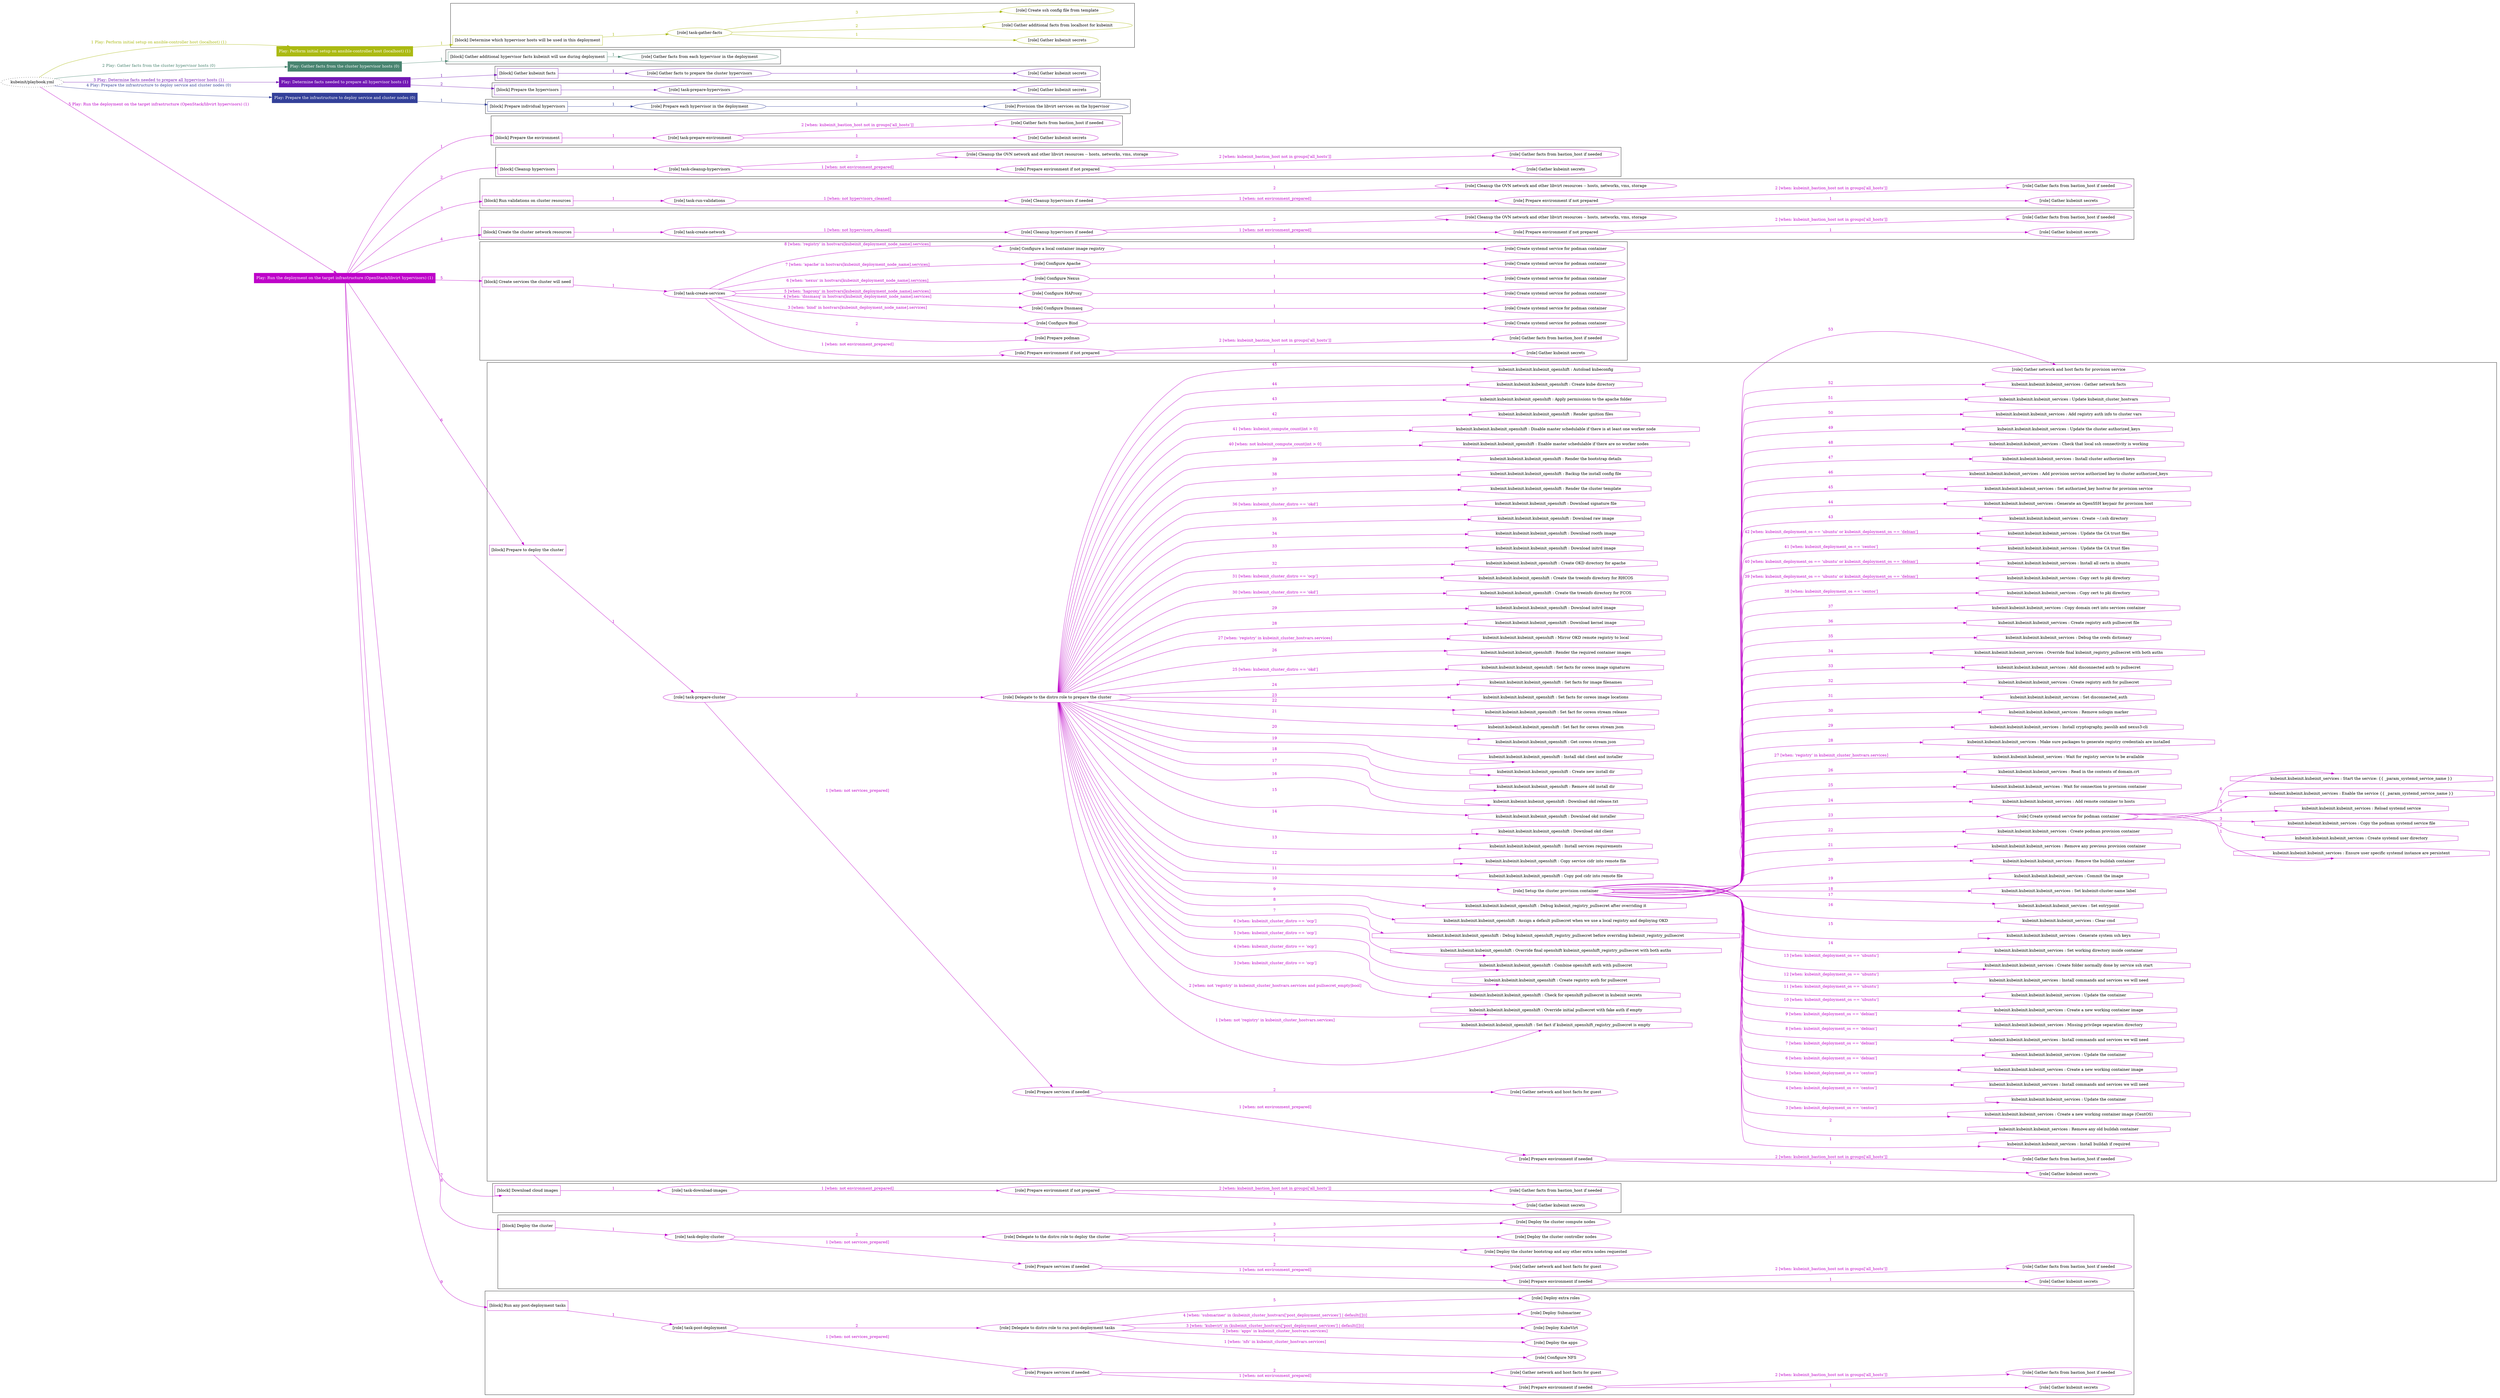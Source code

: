 digraph {
	graph [concentrate=true ordering=in rankdir=LR ratio=fill]
	edge [esep=5 sep=10]
	"kubeinit/playbook.yml" [URL="/home/runner/work/kubeinit/kubeinit/kubeinit/playbook.yml" id=playbook_be4acb2f style=dotted]
	"kubeinit/playbook.yml" -> play_53f49068 [label="1 Play: Perform initial setup on ansible-controller host (localhost) (1)" color="#abba12" fontcolor="#abba12" id=edge_play_53f49068 labeltooltip="1 Play: Perform initial setup on ansible-controller host (localhost) (1)" tooltip="1 Play: Perform initial setup on ansible-controller host (localhost) (1)"]
	subgraph "Play: Perform initial setup on ansible-controller host (localhost) (1)" {
		play_53f49068 [label="Play: Perform initial setup on ansible-controller host (localhost) (1)" URL="/home/runner/work/kubeinit/kubeinit/kubeinit/playbook.yml" color="#abba12" fontcolor="#ffffff" id=play_53f49068 shape=box style=filled tooltip=localhost]
		play_53f49068 -> block_9d1dd087 [label=1 color="#abba12" fontcolor="#abba12" id=edge_block_9d1dd087 labeltooltip=1 tooltip=1]
		subgraph cluster_block_9d1dd087 {
			block_9d1dd087 [label="[block] Determine which hypervisor hosts will be used in this deployment" URL="/home/runner/work/kubeinit/kubeinit/kubeinit/playbook.yml" color="#abba12" id=block_9d1dd087 labeltooltip="Determine which hypervisor hosts will be used in this deployment" shape=box tooltip="Determine which hypervisor hosts will be used in this deployment"]
			block_9d1dd087 -> role_4834163c [label="1 " color="#abba12" fontcolor="#abba12" id=edge_role_4834163c labeltooltip="1 " tooltip="1 "]
			subgraph "task-gather-facts" {
				role_4834163c [label="[role] task-gather-facts" URL="/home/runner/work/kubeinit/kubeinit/kubeinit/playbook.yml" color="#abba12" id=role_4834163c tooltip="task-gather-facts"]
				role_4834163c -> role_a480be9d [label="1 " color="#abba12" fontcolor="#abba12" id=edge_role_a480be9d labeltooltip="1 " tooltip="1 "]
				subgraph "Gather kubeinit secrets" {
					role_a480be9d [label="[role] Gather kubeinit secrets" URL="/home/runner/.ansible/collections/ansible_collections/kubeinit/kubeinit/roles/kubeinit_prepare/tasks/build_hypervisors_group.yml" color="#abba12" id=role_a480be9d tooltip="Gather kubeinit secrets"]
				}
				role_4834163c -> role_a4d07287 [label="2 " color="#abba12" fontcolor="#abba12" id=edge_role_a4d07287 labeltooltip="2 " tooltip="2 "]
				subgraph "Gather additional facts from localhost for kubeinit" {
					role_a4d07287 [label="[role] Gather additional facts from localhost for kubeinit" URL="/home/runner/.ansible/collections/ansible_collections/kubeinit/kubeinit/roles/kubeinit_prepare/tasks/build_hypervisors_group.yml" color="#abba12" id=role_a4d07287 tooltip="Gather additional facts from localhost for kubeinit"]
				}
				role_4834163c -> role_afac25d3 [label="3 " color="#abba12" fontcolor="#abba12" id=edge_role_afac25d3 labeltooltip="3 " tooltip="3 "]
				subgraph "Create ssh config file from template" {
					role_afac25d3 [label="[role] Create ssh config file from template" URL="/home/runner/.ansible/collections/ansible_collections/kubeinit/kubeinit/roles/kubeinit_prepare/tasks/build_hypervisors_group.yml" color="#abba12" id=role_afac25d3 tooltip="Create ssh config file from template"]
				}
			}
		}
	}
	"kubeinit/playbook.yml" -> play_8ee4eaf0 [label="2 Play: Gather facts from the cluster hypervisor hosts (0)" color="#488470" fontcolor="#488470" id=edge_play_8ee4eaf0 labeltooltip="2 Play: Gather facts from the cluster hypervisor hosts (0)" tooltip="2 Play: Gather facts from the cluster hypervisor hosts (0)"]
	subgraph "Play: Gather facts from the cluster hypervisor hosts (0)" {
		play_8ee4eaf0 [label="Play: Gather facts from the cluster hypervisor hosts (0)" URL="/home/runner/work/kubeinit/kubeinit/kubeinit/playbook.yml" color="#488470" fontcolor="#ffffff" id=play_8ee4eaf0 shape=box style=filled tooltip="Play: Gather facts from the cluster hypervisor hosts (0)"]
		play_8ee4eaf0 -> block_213260f5 [label=1 color="#488470" fontcolor="#488470" id=edge_block_213260f5 labeltooltip=1 tooltip=1]
		subgraph cluster_block_213260f5 {
			block_213260f5 [label="[block] Gather additional hypervisor facts kubeinit will use during deployment" URL="/home/runner/work/kubeinit/kubeinit/kubeinit/playbook.yml" color="#488470" id=block_213260f5 labeltooltip="Gather additional hypervisor facts kubeinit will use during deployment" shape=box tooltip="Gather additional hypervisor facts kubeinit will use during deployment"]
			block_213260f5 -> role_53c0dd26 [label="1 " color="#488470" fontcolor="#488470" id=edge_role_53c0dd26 labeltooltip="1 " tooltip="1 "]
			subgraph "Gather facts from each hypervisor in the deployment" {
				role_53c0dd26 [label="[role] Gather facts from each hypervisor in the deployment" URL="/home/runner/work/kubeinit/kubeinit/kubeinit/playbook.yml" color="#488470" id=role_53c0dd26 tooltip="Gather facts from each hypervisor in the deployment"]
			}
		}
	}
	"kubeinit/playbook.yml" -> play_0dfa540a [label="3 Play: Determine facts needed to prepare all hypervisor hosts (1)" color="#7318b4" fontcolor="#7318b4" id=edge_play_0dfa540a labeltooltip="3 Play: Determine facts needed to prepare all hypervisor hosts (1)" tooltip="3 Play: Determine facts needed to prepare all hypervisor hosts (1)"]
	subgraph "Play: Determine facts needed to prepare all hypervisor hosts (1)" {
		play_0dfa540a [label="Play: Determine facts needed to prepare all hypervisor hosts (1)" URL="/home/runner/work/kubeinit/kubeinit/kubeinit/playbook.yml" color="#7318b4" fontcolor="#ffffff" id=play_0dfa540a shape=box style=filled tooltip=localhost]
		play_0dfa540a -> block_33dbc75f [label=1 color="#7318b4" fontcolor="#7318b4" id=edge_block_33dbc75f labeltooltip=1 tooltip=1]
		subgraph cluster_block_33dbc75f {
			block_33dbc75f [label="[block] Gather kubeinit facts" URL="/home/runner/work/kubeinit/kubeinit/kubeinit/playbook.yml" color="#7318b4" id=block_33dbc75f labeltooltip="Gather kubeinit facts" shape=box tooltip="Gather kubeinit facts"]
			block_33dbc75f -> role_5d54e8a7 [label="1 " color="#7318b4" fontcolor="#7318b4" id=edge_role_5d54e8a7 labeltooltip="1 " tooltip="1 "]
			subgraph "Gather facts to prepare the cluster hypervisors" {
				role_5d54e8a7 [label="[role] Gather facts to prepare the cluster hypervisors" URL="/home/runner/work/kubeinit/kubeinit/kubeinit/playbook.yml" color="#7318b4" id=role_5d54e8a7 tooltip="Gather facts to prepare the cluster hypervisors"]
				role_5d54e8a7 -> role_6d714ff7 [label="1 " color="#7318b4" fontcolor="#7318b4" id=edge_role_6d714ff7 labeltooltip="1 " tooltip="1 "]
				subgraph "Gather kubeinit secrets" {
					role_6d714ff7 [label="[role] Gather kubeinit secrets" URL="/home/runner/.ansible/collections/ansible_collections/kubeinit/kubeinit/roles/kubeinit_prepare/tasks/gather_kubeinit_facts.yml" color="#7318b4" id=role_6d714ff7 tooltip="Gather kubeinit secrets"]
				}
			}
		}
		play_0dfa540a -> block_7a07da98 [label=2 color="#7318b4" fontcolor="#7318b4" id=edge_block_7a07da98 labeltooltip=2 tooltip=2]
		subgraph cluster_block_7a07da98 {
			block_7a07da98 [label="[block] Prepare the hypervisors" URL="/home/runner/work/kubeinit/kubeinit/kubeinit/playbook.yml" color="#7318b4" id=block_7a07da98 labeltooltip="Prepare the hypervisors" shape=box tooltip="Prepare the hypervisors"]
			block_7a07da98 -> role_5dc8f35f [label="1 " color="#7318b4" fontcolor="#7318b4" id=edge_role_5dc8f35f labeltooltip="1 " tooltip="1 "]
			subgraph "task-prepare-hypervisors" {
				role_5dc8f35f [label="[role] task-prepare-hypervisors" URL="/home/runner/work/kubeinit/kubeinit/kubeinit/playbook.yml" color="#7318b4" id=role_5dc8f35f tooltip="task-prepare-hypervisors"]
				role_5dc8f35f -> role_1cc77ed6 [label="1 " color="#7318b4" fontcolor="#7318b4" id=edge_role_1cc77ed6 labeltooltip="1 " tooltip="1 "]
				subgraph "Gather kubeinit secrets" {
					role_1cc77ed6 [label="[role] Gather kubeinit secrets" URL="/home/runner/.ansible/collections/ansible_collections/kubeinit/kubeinit/roles/kubeinit_prepare/tasks/gather_kubeinit_facts.yml" color="#7318b4" id=role_1cc77ed6 tooltip="Gather kubeinit secrets"]
				}
			}
		}
	}
	"kubeinit/playbook.yml" -> play_23eb482f [label="4 Play: Prepare the infrastructure to deploy service and cluster nodes (0)" color="#334099" fontcolor="#334099" id=edge_play_23eb482f labeltooltip="4 Play: Prepare the infrastructure to deploy service and cluster nodes (0)" tooltip="4 Play: Prepare the infrastructure to deploy service and cluster nodes (0)"]
	subgraph "Play: Prepare the infrastructure to deploy service and cluster nodes (0)" {
		play_23eb482f [label="Play: Prepare the infrastructure to deploy service and cluster nodes (0)" URL="/home/runner/work/kubeinit/kubeinit/kubeinit/playbook.yml" color="#334099" fontcolor="#ffffff" id=play_23eb482f shape=box style=filled tooltip="Play: Prepare the infrastructure to deploy service and cluster nodes (0)"]
		play_23eb482f -> block_442b995f [label=1 color="#334099" fontcolor="#334099" id=edge_block_442b995f labeltooltip=1 tooltip=1]
		subgraph cluster_block_442b995f {
			block_442b995f [label="[block] Prepare individual hypervisors" URL="/home/runner/work/kubeinit/kubeinit/kubeinit/playbook.yml" color="#334099" id=block_442b995f labeltooltip="Prepare individual hypervisors" shape=box tooltip="Prepare individual hypervisors"]
			block_442b995f -> role_ac081bdb [label="1 " color="#334099" fontcolor="#334099" id=edge_role_ac081bdb labeltooltip="1 " tooltip="1 "]
			subgraph "Prepare each hypervisor in the deployment" {
				role_ac081bdb [label="[role] Prepare each hypervisor in the deployment" URL="/home/runner/work/kubeinit/kubeinit/kubeinit/playbook.yml" color="#334099" id=role_ac081bdb tooltip="Prepare each hypervisor in the deployment"]
				role_ac081bdb -> role_d5845971 [label="1 " color="#334099" fontcolor="#334099" id=edge_role_d5845971 labeltooltip="1 " tooltip="1 "]
				subgraph "Provision the libvirt services on the hypervisor" {
					role_d5845971 [label="[role] Provision the libvirt services on the hypervisor" URL="/home/runner/.ansible/collections/ansible_collections/kubeinit/kubeinit/roles/kubeinit_prepare/tasks/prepare_hypervisor.yml" color="#334099" id=role_d5845971 tooltip="Provision the libvirt services on the hypervisor"]
				}
			}
		}
	}
	"kubeinit/playbook.yml" -> play_3d693f43 [label="5 Play: Run the deployment on the target infrastructure (OpenStack/libvirt hypervisors) (1)" color="#be03c9" fontcolor="#be03c9" id=edge_play_3d693f43 labeltooltip="5 Play: Run the deployment on the target infrastructure (OpenStack/libvirt hypervisors) (1)" tooltip="5 Play: Run the deployment on the target infrastructure (OpenStack/libvirt hypervisors) (1)"]
	subgraph "Play: Run the deployment on the target infrastructure (OpenStack/libvirt hypervisors) (1)" {
		play_3d693f43 [label="Play: Run the deployment on the target infrastructure (OpenStack/libvirt hypervisors) (1)" URL="/home/runner/work/kubeinit/kubeinit/kubeinit/playbook.yml" color="#be03c9" fontcolor="#ffffff" id=play_3d693f43 shape=box style=filled tooltip=localhost]
		play_3d693f43 -> block_67e70942 [label=1 color="#be03c9" fontcolor="#be03c9" id=edge_block_67e70942 labeltooltip=1 tooltip=1]
		subgraph cluster_block_67e70942 {
			block_67e70942 [label="[block] Prepare the environment" URL="/home/runner/work/kubeinit/kubeinit/kubeinit/playbook.yml" color="#be03c9" id=block_67e70942 labeltooltip="Prepare the environment" shape=box tooltip="Prepare the environment"]
			block_67e70942 -> role_5182e310 [label="1 " color="#be03c9" fontcolor="#be03c9" id=edge_role_5182e310 labeltooltip="1 " tooltip="1 "]
			subgraph "task-prepare-environment" {
				role_5182e310 [label="[role] task-prepare-environment" URL="/home/runner/work/kubeinit/kubeinit/kubeinit/playbook.yml" color="#be03c9" id=role_5182e310 tooltip="task-prepare-environment"]
				role_5182e310 -> role_0ef34125 [label="1 " color="#be03c9" fontcolor="#be03c9" id=edge_role_0ef34125 labeltooltip="1 " tooltip="1 "]
				subgraph "Gather kubeinit secrets" {
					role_0ef34125 [label="[role] Gather kubeinit secrets" URL="/home/runner/.ansible/collections/ansible_collections/kubeinit/kubeinit/roles/kubeinit_prepare/tasks/gather_kubeinit_facts.yml" color="#be03c9" id=role_0ef34125 tooltip="Gather kubeinit secrets"]
				}
				role_5182e310 -> role_61783446 [label="2 [when: kubeinit_bastion_host not in groups['all_hosts']]" color="#be03c9" fontcolor="#be03c9" id=edge_role_61783446 labeltooltip="2 [when: kubeinit_bastion_host not in groups['all_hosts']]" tooltip="2 [when: kubeinit_bastion_host not in groups['all_hosts']]"]
				subgraph "Gather facts from bastion_host if needed" {
					role_61783446 [label="[role] Gather facts from bastion_host if needed" URL="/home/runner/.ansible/collections/ansible_collections/kubeinit/kubeinit/roles/kubeinit_prepare/tasks/main.yml" color="#be03c9" id=role_61783446 tooltip="Gather facts from bastion_host if needed"]
				}
			}
		}
		play_3d693f43 -> block_3891f3e4 [label=2 color="#be03c9" fontcolor="#be03c9" id=edge_block_3891f3e4 labeltooltip=2 tooltip=2]
		subgraph cluster_block_3891f3e4 {
			block_3891f3e4 [label="[block] Cleanup hypervisors" URL="/home/runner/work/kubeinit/kubeinit/kubeinit/playbook.yml" color="#be03c9" id=block_3891f3e4 labeltooltip="Cleanup hypervisors" shape=box tooltip="Cleanup hypervisors"]
			block_3891f3e4 -> role_f944b16a [label="1 " color="#be03c9" fontcolor="#be03c9" id=edge_role_f944b16a labeltooltip="1 " tooltip="1 "]
			subgraph "task-cleanup-hypervisors" {
				role_f944b16a [label="[role] task-cleanup-hypervisors" URL="/home/runner/work/kubeinit/kubeinit/kubeinit/playbook.yml" color="#be03c9" id=role_f944b16a tooltip="task-cleanup-hypervisors"]
				role_f944b16a -> role_2c319d73 [label="1 [when: not environment_prepared]" color="#be03c9" fontcolor="#be03c9" id=edge_role_2c319d73 labeltooltip="1 [when: not environment_prepared]" tooltip="1 [when: not environment_prepared]"]
				subgraph "Prepare environment if not prepared" {
					role_2c319d73 [label="[role] Prepare environment if not prepared" URL="/home/runner/.ansible/collections/ansible_collections/kubeinit/kubeinit/roles/kubeinit_libvirt/tasks/cleanup_hypervisors.yml" color="#be03c9" id=role_2c319d73 tooltip="Prepare environment if not prepared"]
					role_2c319d73 -> role_97d090de [label="1 " color="#be03c9" fontcolor="#be03c9" id=edge_role_97d090de labeltooltip="1 " tooltip="1 "]
					subgraph "Gather kubeinit secrets" {
						role_97d090de [label="[role] Gather kubeinit secrets" URL="/home/runner/.ansible/collections/ansible_collections/kubeinit/kubeinit/roles/kubeinit_prepare/tasks/gather_kubeinit_facts.yml" color="#be03c9" id=role_97d090de tooltip="Gather kubeinit secrets"]
					}
					role_2c319d73 -> role_10a79ff4 [label="2 [when: kubeinit_bastion_host not in groups['all_hosts']]" color="#be03c9" fontcolor="#be03c9" id=edge_role_10a79ff4 labeltooltip="2 [when: kubeinit_bastion_host not in groups['all_hosts']]" tooltip="2 [when: kubeinit_bastion_host not in groups['all_hosts']]"]
					subgraph "Gather facts from bastion_host if needed" {
						role_10a79ff4 [label="[role] Gather facts from bastion_host if needed" URL="/home/runner/.ansible/collections/ansible_collections/kubeinit/kubeinit/roles/kubeinit_prepare/tasks/main.yml" color="#be03c9" id=role_10a79ff4 tooltip="Gather facts from bastion_host if needed"]
					}
				}
				role_f944b16a -> role_2369a3bc [label="2 " color="#be03c9" fontcolor="#be03c9" id=edge_role_2369a3bc labeltooltip="2 " tooltip="2 "]
				subgraph "Cleanup the OVN network and other libvirt resources -- hosts, networks, vms, storage" {
					role_2369a3bc [label="[role] Cleanup the OVN network and other libvirt resources -- hosts, networks, vms, storage" URL="/home/runner/.ansible/collections/ansible_collections/kubeinit/kubeinit/roles/kubeinit_libvirt/tasks/cleanup_hypervisors.yml" color="#be03c9" id=role_2369a3bc tooltip="Cleanup the OVN network and other libvirt resources -- hosts, networks, vms, storage"]
				}
			}
		}
		play_3d693f43 -> block_31411d72 [label=3 color="#be03c9" fontcolor="#be03c9" id=edge_block_31411d72 labeltooltip=3 tooltip=3]
		subgraph cluster_block_31411d72 {
			block_31411d72 [label="[block] Run validations on cluster resources" URL="/home/runner/work/kubeinit/kubeinit/kubeinit/playbook.yml" color="#be03c9" id=block_31411d72 labeltooltip="Run validations on cluster resources" shape=box tooltip="Run validations on cluster resources"]
			block_31411d72 -> role_f11f6592 [label="1 " color="#be03c9" fontcolor="#be03c9" id=edge_role_f11f6592 labeltooltip="1 " tooltip="1 "]
			subgraph "task-run-validations" {
				role_f11f6592 [label="[role] task-run-validations" URL="/home/runner/work/kubeinit/kubeinit/kubeinit/playbook.yml" color="#be03c9" id=role_f11f6592 tooltip="task-run-validations"]
				role_f11f6592 -> role_8353852a [label="1 [when: not hypervisors_cleaned]" color="#be03c9" fontcolor="#be03c9" id=edge_role_8353852a labeltooltip="1 [when: not hypervisors_cleaned]" tooltip="1 [when: not hypervisors_cleaned]"]
				subgraph "Cleanup hypervisors if needed" {
					role_8353852a [label="[role] Cleanup hypervisors if needed" URL="/home/runner/.ansible/collections/ansible_collections/kubeinit/kubeinit/roles/kubeinit_validations/tasks/main.yml" color="#be03c9" id=role_8353852a tooltip="Cleanup hypervisors if needed"]
					role_8353852a -> role_6e6724f8 [label="1 [when: not environment_prepared]" color="#be03c9" fontcolor="#be03c9" id=edge_role_6e6724f8 labeltooltip="1 [when: not environment_prepared]" tooltip="1 [when: not environment_prepared]"]
					subgraph "Prepare environment if not prepared" {
						role_6e6724f8 [label="[role] Prepare environment if not prepared" URL="/home/runner/.ansible/collections/ansible_collections/kubeinit/kubeinit/roles/kubeinit_libvirt/tasks/cleanup_hypervisors.yml" color="#be03c9" id=role_6e6724f8 tooltip="Prepare environment if not prepared"]
						role_6e6724f8 -> role_cd8ecbb5 [label="1 " color="#be03c9" fontcolor="#be03c9" id=edge_role_cd8ecbb5 labeltooltip="1 " tooltip="1 "]
						subgraph "Gather kubeinit secrets" {
							role_cd8ecbb5 [label="[role] Gather kubeinit secrets" URL="/home/runner/.ansible/collections/ansible_collections/kubeinit/kubeinit/roles/kubeinit_prepare/tasks/gather_kubeinit_facts.yml" color="#be03c9" id=role_cd8ecbb5 tooltip="Gather kubeinit secrets"]
						}
						role_6e6724f8 -> role_3a61a12e [label="2 [when: kubeinit_bastion_host not in groups['all_hosts']]" color="#be03c9" fontcolor="#be03c9" id=edge_role_3a61a12e labeltooltip="2 [when: kubeinit_bastion_host not in groups['all_hosts']]" tooltip="2 [when: kubeinit_bastion_host not in groups['all_hosts']]"]
						subgraph "Gather facts from bastion_host if needed" {
							role_3a61a12e [label="[role] Gather facts from bastion_host if needed" URL="/home/runner/.ansible/collections/ansible_collections/kubeinit/kubeinit/roles/kubeinit_prepare/tasks/main.yml" color="#be03c9" id=role_3a61a12e tooltip="Gather facts from bastion_host if needed"]
						}
					}
					role_8353852a -> role_1cd793a8 [label="2 " color="#be03c9" fontcolor="#be03c9" id=edge_role_1cd793a8 labeltooltip="2 " tooltip="2 "]
					subgraph "Cleanup the OVN network and other libvirt resources -- hosts, networks, vms, storage" {
						role_1cd793a8 [label="[role] Cleanup the OVN network and other libvirt resources -- hosts, networks, vms, storage" URL="/home/runner/.ansible/collections/ansible_collections/kubeinit/kubeinit/roles/kubeinit_libvirt/tasks/cleanup_hypervisors.yml" color="#be03c9" id=role_1cd793a8 tooltip="Cleanup the OVN network and other libvirt resources -- hosts, networks, vms, storage"]
					}
				}
			}
		}
		play_3d693f43 -> block_584787a3 [label=4 color="#be03c9" fontcolor="#be03c9" id=edge_block_584787a3 labeltooltip=4 tooltip=4]
		subgraph cluster_block_584787a3 {
			block_584787a3 [label="[block] Create the cluster network resources" URL="/home/runner/work/kubeinit/kubeinit/kubeinit/playbook.yml" color="#be03c9" id=block_584787a3 labeltooltip="Create the cluster network resources" shape=box tooltip="Create the cluster network resources"]
			block_584787a3 -> role_3424c4b9 [label="1 " color="#be03c9" fontcolor="#be03c9" id=edge_role_3424c4b9 labeltooltip="1 " tooltip="1 "]
			subgraph "task-create-network" {
				role_3424c4b9 [label="[role] task-create-network" URL="/home/runner/work/kubeinit/kubeinit/kubeinit/playbook.yml" color="#be03c9" id=role_3424c4b9 tooltip="task-create-network"]
				role_3424c4b9 -> role_8763e441 [label="1 [when: not hypervisors_cleaned]" color="#be03c9" fontcolor="#be03c9" id=edge_role_8763e441 labeltooltip="1 [when: not hypervisors_cleaned]" tooltip="1 [when: not hypervisors_cleaned]"]
				subgraph "Cleanup hypervisors if needed" {
					role_8763e441 [label="[role] Cleanup hypervisors if needed" URL="/home/runner/.ansible/collections/ansible_collections/kubeinit/kubeinit/roles/kubeinit_libvirt/tasks/create_network.yml" color="#be03c9" id=role_8763e441 tooltip="Cleanup hypervisors if needed"]
					role_8763e441 -> role_b5b45e9c [label="1 [when: not environment_prepared]" color="#be03c9" fontcolor="#be03c9" id=edge_role_b5b45e9c labeltooltip="1 [when: not environment_prepared]" tooltip="1 [when: not environment_prepared]"]
					subgraph "Prepare environment if not prepared" {
						role_b5b45e9c [label="[role] Prepare environment if not prepared" URL="/home/runner/.ansible/collections/ansible_collections/kubeinit/kubeinit/roles/kubeinit_libvirt/tasks/cleanup_hypervisors.yml" color="#be03c9" id=role_b5b45e9c tooltip="Prepare environment if not prepared"]
						role_b5b45e9c -> role_d086d9c8 [label="1 " color="#be03c9" fontcolor="#be03c9" id=edge_role_d086d9c8 labeltooltip="1 " tooltip="1 "]
						subgraph "Gather kubeinit secrets" {
							role_d086d9c8 [label="[role] Gather kubeinit secrets" URL="/home/runner/.ansible/collections/ansible_collections/kubeinit/kubeinit/roles/kubeinit_prepare/tasks/gather_kubeinit_facts.yml" color="#be03c9" id=role_d086d9c8 tooltip="Gather kubeinit secrets"]
						}
						role_b5b45e9c -> role_da029933 [label="2 [when: kubeinit_bastion_host not in groups['all_hosts']]" color="#be03c9" fontcolor="#be03c9" id=edge_role_da029933 labeltooltip="2 [when: kubeinit_bastion_host not in groups['all_hosts']]" tooltip="2 [when: kubeinit_bastion_host not in groups['all_hosts']]"]
						subgraph "Gather facts from bastion_host if needed" {
							role_da029933 [label="[role] Gather facts from bastion_host if needed" URL="/home/runner/.ansible/collections/ansible_collections/kubeinit/kubeinit/roles/kubeinit_prepare/tasks/main.yml" color="#be03c9" id=role_da029933 tooltip="Gather facts from bastion_host if needed"]
						}
					}
					role_8763e441 -> role_bdcd9135 [label="2 " color="#be03c9" fontcolor="#be03c9" id=edge_role_bdcd9135 labeltooltip="2 " tooltip="2 "]
					subgraph "Cleanup the OVN network and other libvirt resources -- hosts, networks, vms, storage" {
						role_bdcd9135 [label="[role] Cleanup the OVN network and other libvirt resources -- hosts, networks, vms, storage" URL="/home/runner/.ansible/collections/ansible_collections/kubeinit/kubeinit/roles/kubeinit_libvirt/tasks/cleanup_hypervisors.yml" color="#be03c9" id=role_bdcd9135 tooltip="Cleanup the OVN network and other libvirt resources -- hosts, networks, vms, storage"]
					}
				}
			}
		}
		play_3d693f43 -> block_0da57cc8 [label=5 color="#be03c9" fontcolor="#be03c9" id=edge_block_0da57cc8 labeltooltip=5 tooltip=5]
		subgraph cluster_block_0da57cc8 {
			block_0da57cc8 [label="[block] Create services the cluster will need" URL="/home/runner/work/kubeinit/kubeinit/kubeinit/playbook.yml" color="#be03c9" id=block_0da57cc8 labeltooltip="Create services the cluster will need" shape=box tooltip="Create services the cluster will need"]
			block_0da57cc8 -> role_d1c7909c [label="1 " color="#be03c9" fontcolor="#be03c9" id=edge_role_d1c7909c labeltooltip="1 " tooltip="1 "]
			subgraph "task-create-services" {
				role_d1c7909c [label="[role] task-create-services" URL="/home/runner/work/kubeinit/kubeinit/kubeinit/playbook.yml" color="#be03c9" id=role_d1c7909c tooltip="task-create-services"]
				role_d1c7909c -> role_68034db2 [label="1 [when: not environment_prepared]" color="#be03c9" fontcolor="#be03c9" id=edge_role_68034db2 labeltooltip="1 [when: not environment_prepared]" tooltip="1 [when: not environment_prepared]"]
				subgraph "Prepare environment if not prepared" {
					role_68034db2 [label="[role] Prepare environment if not prepared" URL="/home/runner/.ansible/collections/ansible_collections/kubeinit/kubeinit/roles/kubeinit_services/tasks/main.yml" color="#be03c9" id=role_68034db2 tooltip="Prepare environment if not prepared"]
					role_68034db2 -> role_bd98584b [label="1 " color="#be03c9" fontcolor="#be03c9" id=edge_role_bd98584b labeltooltip="1 " tooltip="1 "]
					subgraph "Gather kubeinit secrets" {
						role_bd98584b [label="[role] Gather kubeinit secrets" URL="/home/runner/.ansible/collections/ansible_collections/kubeinit/kubeinit/roles/kubeinit_prepare/tasks/gather_kubeinit_facts.yml" color="#be03c9" id=role_bd98584b tooltip="Gather kubeinit secrets"]
					}
					role_68034db2 -> role_d788b963 [label="2 [when: kubeinit_bastion_host not in groups['all_hosts']]" color="#be03c9" fontcolor="#be03c9" id=edge_role_d788b963 labeltooltip="2 [when: kubeinit_bastion_host not in groups['all_hosts']]" tooltip="2 [when: kubeinit_bastion_host not in groups['all_hosts']]"]
					subgraph "Gather facts from bastion_host if needed" {
						role_d788b963 [label="[role] Gather facts from bastion_host if needed" URL="/home/runner/.ansible/collections/ansible_collections/kubeinit/kubeinit/roles/kubeinit_prepare/tasks/main.yml" color="#be03c9" id=role_d788b963 tooltip="Gather facts from bastion_host if needed"]
					}
				}
				role_d1c7909c -> role_0799d0e7 [label="2 " color="#be03c9" fontcolor="#be03c9" id=edge_role_0799d0e7 labeltooltip="2 " tooltip="2 "]
				subgraph "Prepare podman" {
					role_0799d0e7 [label="[role] Prepare podman" URL="/home/runner/.ansible/collections/ansible_collections/kubeinit/kubeinit/roles/kubeinit_services/tasks/00_create_service_pod.yml" color="#be03c9" id=role_0799d0e7 tooltip="Prepare podman"]
				}
				role_d1c7909c -> role_75e60c6d [label="3 [when: 'bind' in hostvars[kubeinit_deployment_node_name].services]" color="#be03c9" fontcolor="#be03c9" id=edge_role_75e60c6d labeltooltip="3 [when: 'bind' in hostvars[kubeinit_deployment_node_name].services]" tooltip="3 [when: 'bind' in hostvars[kubeinit_deployment_node_name].services]"]
				subgraph "Configure Bind" {
					role_75e60c6d [label="[role] Configure Bind" URL="/home/runner/.ansible/collections/ansible_collections/kubeinit/kubeinit/roles/kubeinit_services/tasks/start_services_containers.yml" color="#be03c9" id=role_75e60c6d tooltip="Configure Bind"]
					role_75e60c6d -> role_1397f341 [label="1 " color="#be03c9" fontcolor="#be03c9" id=edge_role_1397f341 labeltooltip="1 " tooltip="1 "]
					subgraph "Create systemd service for podman container" {
						role_1397f341 [label="[role] Create systemd service for podman container" URL="/home/runner/.ansible/collections/ansible_collections/kubeinit/kubeinit/roles/kubeinit_bind/tasks/main.yml" color="#be03c9" id=role_1397f341 tooltip="Create systemd service for podman container"]
					}
				}
				role_d1c7909c -> role_f51a8092 [label="4 [when: 'dnsmasq' in hostvars[kubeinit_deployment_node_name].services]" color="#be03c9" fontcolor="#be03c9" id=edge_role_f51a8092 labeltooltip="4 [when: 'dnsmasq' in hostvars[kubeinit_deployment_node_name].services]" tooltip="4 [when: 'dnsmasq' in hostvars[kubeinit_deployment_node_name].services]"]
				subgraph "Configure Dnsmasq" {
					role_f51a8092 [label="[role] Configure Dnsmasq" URL="/home/runner/.ansible/collections/ansible_collections/kubeinit/kubeinit/roles/kubeinit_services/tasks/start_services_containers.yml" color="#be03c9" id=role_f51a8092 tooltip="Configure Dnsmasq"]
					role_f51a8092 -> role_99059937 [label="1 " color="#be03c9" fontcolor="#be03c9" id=edge_role_99059937 labeltooltip="1 " tooltip="1 "]
					subgraph "Create systemd service for podman container" {
						role_99059937 [label="[role] Create systemd service for podman container" URL="/home/runner/.ansible/collections/ansible_collections/kubeinit/kubeinit/roles/kubeinit_dnsmasq/tasks/main.yml" color="#be03c9" id=role_99059937 tooltip="Create systemd service for podman container"]
					}
				}
				role_d1c7909c -> role_48c0f2e0 [label="5 [when: 'haproxy' in hostvars[kubeinit_deployment_node_name].services]" color="#be03c9" fontcolor="#be03c9" id=edge_role_48c0f2e0 labeltooltip="5 [when: 'haproxy' in hostvars[kubeinit_deployment_node_name].services]" tooltip="5 [when: 'haproxy' in hostvars[kubeinit_deployment_node_name].services]"]
				subgraph "Configure HAProxy" {
					role_48c0f2e0 [label="[role] Configure HAProxy" URL="/home/runner/.ansible/collections/ansible_collections/kubeinit/kubeinit/roles/kubeinit_services/tasks/start_services_containers.yml" color="#be03c9" id=role_48c0f2e0 tooltip="Configure HAProxy"]
					role_48c0f2e0 -> role_7ef5fb87 [label="1 " color="#be03c9" fontcolor="#be03c9" id=edge_role_7ef5fb87 labeltooltip="1 " tooltip="1 "]
					subgraph "Create systemd service for podman container" {
						role_7ef5fb87 [label="[role] Create systemd service for podman container" URL="/home/runner/.ansible/collections/ansible_collections/kubeinit/kubeinit/roles/kubeinit_haproxy/tasks/main.yml" color="#be03c9" id=role_7ef5fb87 tooltip="Create systemd service for podman container"]
					}
				}
				role_d1c7909c -> role_b3ae8d3f [label="6 [when: 'nexus' in hostvars[kubeinit_deployment_node_name].services]" color="#be03c9" fontcolor="#be03c9" id=edge_role_b3ae8d3f labeltooltip="6 [when: 'nexus' in hostvars[kubeinit_deployment_node_name].services]" tooltip="6 [when: 'nexus' in hostvars[kubeinit_deployment_node_name].services]"]
				subgraph "Configure Nexus" {
					role_b3ae8d3f [label="[role] Configure Nexus" URL="/home/runner/.ansible/collections/ansible_collections/kubeinit/kubeinit/roles/kubeinit_services/tasks/start_services_containers.yml" color="#be03c9" id=role_b3ae8d3f tooltip="Configure Nexus"]
					role_b3ae8d3f -> role_620bb999 [label="1 " color="#be03c9" fontcolor="#be03c9" id=edge_role_620bb999 labeltooltip="1 " tooltip="1 "]
					subgraph "Create systemd service for podman container" {
						role_620bb999 [label="[role] Create systemd service for podman container" URL="/home/runner/.ansible/collections/ansible_collections/kubeinit/kubeinit/roles/kubeinit_nexus/tasks/main.yml" color="#be03c9" id=role_620bb999 tooltip="Create systemd service for podman container"]
					}
				}
				role_d1c7909c -> role_9fe250a4 [label="7 [when: 'apache' in hostvars[kubeinit_deployment_node_name].services]" color="#be03c9" fontcolor="#be03c9" id=edge_role_9fe250a4 labeltooltip="7 [when: 'apache' in hostvars[kubeinit_deployment_node_name].services]" tooltip="7 [when: 'apache' in hostvars[kubeinit_deployment_node_name].services]"]
				subgraph "Configure Apache" {
					role_9fe250a4 [label="[role] Configure Apache" URL="/home/runner/.ansible/collections/ansible_collections/kubeinit/kubeinit/roles/kubeinit_services/tasks/start_services_containers.yml" color="#be03c9" id=role_9fe250a4 tooltip="Configure Apache"]
					role_9fe250a4 -> role_c5440e44 [label="1 " color="#be03c9" fontcolor="#be03c9" id=edge_role_c5440e44 labeltooltip="1 " tooltip="1 "]
					subgraph "Create systemd service for podman container" {
						role_c5440e44 [label="[role] Create systemd service for podman container" URL="/home/runner/.ansible/collections/ansible_collections/kubeinit/kubeinit/roles/kubeinit_apache/tasks/main.yml" color="#be03c9" id=role_c5440e44 tooltip="Create systemd service for podman container"]
					}
				}
				role_d1c7909c -> role_f2f22fa4 [label="8 [when: 'registry' in hostvars[kubeinit_deployment_node_name].services]" color="#be03c9" fontcolor="#be03c9" id=edge_role_f2f22fa4 labeltooltip="8 [when: 'registry' in hostvars[kubeinit_deployment_node_name].services]" tooltip="8 [when: 'registry' in hostvars[kubeinit_deployment_node_name].services]"]
				subgraph "Configure a local container image registry" {
					role_f2f22fa4 [label="[role] Configure a local container image registry" URL="/home/runner/.ansible/collections/ansible_collections/kubeinit/kubeinit/roles/kubeinit_services/tasks/start_services_containers.yml" color="#be03c9" id=role_f2f22fa4 tooltip="Configure a local container image registry"]
					role_f2f22fa4 -> role_7016d2a9 [label="1 " color="#be03c9" fontcolor="#be03c9" id=edge_role_7016d2a9 labeltooltip="1 " tooltip="1 "]
					subgraph "Create systemd service for podman container" {
						role_7016d2a9 [label="[role] Create systemd service for podman container" URL="/home/runner/.ansible/collections/ansible_collections/kubeinit/kubeinit/roles/kubeinit_registry/tasks/main.yml" color="#be03c9" id=role_7016d2a9 tooltip="Create systemd service for podman container"]
					}
				}
			}
		}
		play_3d693f43 -> block_4a5d1c85 [label=6 color="#be03c9" fontcolor="#be03c9" id=edge_block_4a5d1c85 labeltooltip=6 tooltip=6]
		subgraph cluster_block_4a5d1c85 {
			block_4a5d1c85 [label="[block] Prepare to deploy the cluster" URL="/home/runner/work/kubeinit/kubeinit/kubeinit/playbook.yml" color="#be03c9" id=block_4a5d1c85 labeltooltip="Prepare to deploy the cluster" shape=box tooltip="Prepare to deploy the cluster"]
			block_4a5d1c85 -> role_b79a76fb [label="1 " color="#be03c9" fontcolor="#be03c9" id=edge_role_b79a76fb labeltooltip="1 " tooltip="1 "]
			subgraph "task-prepare-cluster" {
				role_b79a76fb [label="[role] task-prepare-cluster" URL="/home/runner/work/kubeinit/kubeinit/kubeinit/playbook.yml" color="#be03c9" id=role_b79a76fb tooltip="task-prepare-cluster"]
				role_b79a76fb -> role_13214a80 [label="1 [when: not services_prepared]" color="#be03c9" fontcolor="#be03c9" id=edge_role_13214a80 labeltooltip="1 [when: not services_prepared]" tooltip="1 [when: not services_prepared]"]
				subgraph "Prepare services if needed" {
					role_13214a80 [label="[role] Prepare services if needed" URL="/home/runner/.ansible/collections/ansible_collections/kubeinit/kubeinit/roles/kubeinit_prepare/tasks/prepare_cluster.yml" color="#be03c9" id=role_13214a80 tooltip="Prepare services if needed"]
					role_13214a80 -> role_301419b6 [label="1 [when: not environment_prepared]" color="#be03c9" fontcolor="#be03c9" id=edge_role_301419b6 labeltooltip="1 [when: not environment_prepared]" tooltip="1 [when: not environment_prepared]"]
					subgraph "Prepare environment if needed" {
						role_301419b6 [label="[role] Prepare environment if needed" URL="/home/runner/.ansible/collections/ansible_collections/kubeinit/kubeinit/roles/kubeinit_services/tasks/prepare_services.yml" color="#be03c9" id=role_301419b6 tooltip="Prepare environment if needed"]
						role_301419b6 -> role_14a49997 [label="1 " color="#be03c9" fontcolor="#be03c9" id=edge_role_14a49997 labeltooltip="1 " tooltip="1 "]
						subgraph "Gather kubeinit secrets" {
							role_14a49997 [label="[role] Gather kubeinit secrets" URL="/home/runner/.ansible/collections/ansible_collections/kubeinit/kubeinit/roles/kubeinit_prepare/tasks/gather_kubeinit_facts.yml" color="#be03c9" id=role_14a49997 tooltip="Gather kubeinit secrets"]
						}
						role_301419b6 -> role_be114c87 [label="2 [when: kubeinit_bastion_host not in groups['all_hosts']]" color="#be03c9" fontcolor="#be03c9" id=edge_role_be114c87 labeltooltip="2 [when: kubeinit_bastion_host not in groups['all_hosts']]" tooltip="2 [when: kubeinit_bastion_host not in groups['all_hosts']]"]
						subgraph "Gather facts from bastion_host if needed" {
							role_be114c87 [label="[role] Gather facts from bastion_host if needed" URL="/home/runner/.ansible/collections/ansible_collections/kubeinit/kubeinit/roles/kubeinit_prepare/tasks/main.yml" color="#be03c9" id=role_be114c87 tooltip="Gather facts from bastion_host if needed"]
						}
					}
					role_13214a80 -> role_ad9013cf [label="2 " color="#be03c9" fontcolor="#be03c9" id=edge_role_ad9013cf labeltooltip="2 " tooltip="2 "]
					subgraph "Gather network and host facts for guest" {
						role_ad9013cf [label="[role] Gather network and host facts for guest" URL="/home/runner/.ansible/collections/ansible_collections/kubeinit/kubeinit/roles/kubeinit_services/tasks/prepare_services.yml" color="#be03c9" id=role_ad9013cf tooltip="Gather network and host facts for guest"]
					}
				}
				role_b79a76fb -> role_08bcaed6 [label="2 " color="#be03c9" fontcolor="#be03c9" id=edge_role_08bcaed6 labeltooltip="2 " tooltip="2 "]
				subgraph "Delegate to the distro role to prepare the cluster" {
					role_08bcaed6 [label="[role] Delegate to the distro role to prepare the cluster" URL="/home/runner/.ansible/collections/ansible_collections/kubeinit/kubeinit/roles/kubeinit_prepare/tasks/prepare_cluster.yml" color="#be03c9" id=role_08bcaed6 tooltip="Delegate to the distro role to prepare the cluster"]
					task_7b9274ab [label="kubeinit.kubeinit.kubeinit_openshift : Set fact if kubeinit_openshift_registry_pullsecret is empty" URL="/home/runner/.ansible/collections/ansible_collections/kubeinit/kubeinit/roles/kubeinit_openshift/tasks/prepare_cluster.yml" color="#be03c9" id=task_7b9274ab shape=octagon tooltip="kubeinit.kubeinit.kubeinit_openshift : Set fact if kubeinit_openshift_registry_pullsecret is empty"]
					role_08bcaed6 -> task_7b9274ab [label="1 [when: not 'registry' in kubeinit_cluster_hostvars.services]" color="#be03c9" fontcolor="#be03c9" id=edge_task_7b9274ab labeltooltip="1 [when: not 'registry' in kubeinit_cluster_hostvars.services]" tooltip="1 [when: not 'registry' in kubeinit_cluster_hostvars.services]"]
					task_8fe0893b [label="kubeinit.kubeinit.kubeinit_openshift : Override initial pullsecret with fake auth if empty" URL="/home/runner/.ansible/collections/ansible_collections/kubeinit/kubeinit/roles/kubeinit_openshift/tasks/prepare_cluster.yml" color="#be03c9" id=task_8fe0893b shape=octagon tooltip="kubeinit.kubeinit.kubeinit_openshift : Override initial pullsecret with fake auth if empty"]
					role_08bcaed6 -> task_8fe0893b [label="2 [when: not 'registry' in kubeinit_cluster_hostvars.services and pullsecret_empty|bool]" color="#be03c9" fontcolor="#be03c9" id=edge_task_8fe0893b labeltooltip="2 [when: not 'registry' in kubeinit_cluster_hostvars.services and pullsecret_empty|bool]" tooltip="2 [when: not 'registry' in kubeinit_cluster_hostvars.services and pullsecret_empty|bool]"]
					task_12777c82 [label="kubeinit.kubeinit.kubeinit_openshift : Check for openshift pullsecret in kubeinit secrets" URL="/home/runner/.ansible/collections/ansible_collections/kubeinit/kubeinit/roles/kubeinit_openshift/tasks/prepare_cluster.yml" color="#be03c9" id=task_12777c82 shape=octagon tooltip="kubeinit.kubeinit.kubeinit_openshift : Check for openshift pullsecret in kubeinit secrets"]
					role_08bcaed6 -> task_12777c82 [label="3 [when: kubeinit_cluster_distro == 'ocp']" color="#be03c9" fontcolor="#be03c9" id=edge_task_12777c82 labeltooltip="3 [when: kubeinit_cluster_distro == 'ocp']" tooltip="3 [when: kubeinit_cluster_distro == 'ocp']"]
					task_01895f7c [label="kubeinit.kubeinit.kubeinit_openshift : Create registry auth for pullsecret" URL="/home/runner/.ansible/collections/ansible_collections/kubeinit/kubeinit/roles/kubeinit_openshift/tasks/prepare_cluster.yml" color="#be03c9" id=task_01895f7c shape=octagon tooltip="kubeinit.kubeinit.kubeinit_openshift : Create registry auth for pullsecret"]
					role_08bcaed6 -> task_01895f7c [label="4 [when: kubeinit_cluster_distro == 'ocp']" color="#be03c9" fontcolor="#be03c9" id=edge_task_01895f7c labeltooltip="4 [when: kubeinit_cluster_distro == 'ocp']" tooltip="4 [when: kubeinit_cluster_distro == 'ocp']"]
					task_c9bbc328 [label="kubeinit.kubeinit.kubeinit_openshift : Combine openshift auth with pullsecret" URL="/home/runner/.ansible/collections/ansible_collections/kubeinit/kubeinit/roles/kubeinit_openshift/tasks/prepare_cluster.yml" color="#be03c9" id=task_c9bbc328 shape=octagon tooltip="kubeinit.kubeinit.kubeinit_openshift : Combine openshift auth with pullsecret"]
					role_08bcaed6 -> task_c9bbc328 [label="5 [when: kubeinit_cluster_distro == 'ocp']" color="#be03c9" fontcolor="#be03c9" id=edge_task_c9bbc328 labeltooltip="5 [when: kubeinit_cluster_distro == 'ocp']" tooltip="5 [when: kubeinit_cluster_distro == 'ocp']"]
					task_4630deb3 [label="kubeinit.kubeinit.kubeinit_openshift : Override final openshift kubeinit_openshift_registry_pullsecret with both auths" URL="/home/runner/.ansible/collections/ansible_collections/kubeinit/kubeinit/roles/kubeinit_openshift/tasks/prepare_cluster.yml" color="#be03c9" id=task_4630deb3 shape=octagon tooltip="kubeinit.kubeinit.kubeinit_openshift : Override final openshift kubeinit_openshift_registry_pullsecret with both auths"]
					role_08bcaed6 -> task_4630deb3 [label="6 [when: kubeinit_cluster_distro == 'ocp']" color="#be03c9" fontcolor="#be03c9" id=edge_task_4630deb3 labeltooltip="6 [when: kubeinit_cluster_distro == 'ocp']" tooltip="6 [when: kubeinit_cluster_distro == 'ocp']"]
					task_175581cd [label="kubeinit.kubeinit.kubeinit_openshift : Debug kubeinit_openshift_registry_pullsecret before overriding kubeinit_registry_pullsecret" URL="/home/runner/.ansible/collections/ansible_collections/kubeinit/kubeinit/roles/kubeinit_openshift/tasks/prepare_cluster.yml" color="#be03c9" id=task_175581cd shape=octagon tooltip="kubeinit.kubeinit.kubeinit_openshift : Debug kubeinit_openshift_registry_pullsecret before overriding kubeinit_registry_pullsecret"]
					role_08bcaed6 -> task_175581cd [label="7 " color="#be03c9" fontcolor="#be03c9" id=edge_task_175581cd labeltooltip="7 " tooltip="7 "]
					task_baee472b [label="kubeinit.kubeinit.kubeinit_openshift : Assign a default pullsecret when we use a local registry and deploying OKD" URL="/home/runner/.ansible/collections/ansible_collections/kubeinit/kubeinit/roles/kubeinit_openshift/tasks/prepare_cluster.yml" color="#be03c9" id=task_baee472b shape=octagon tooltip="kubeinit.kubeinit.kubeinit_openshift : Assign a default pullsecret when we use a local registry and deploying OKD"]
					role_08bcaed6 -> task_baee472b [label="8 " color="#be03c9" fontcolor="#be03c9" id=edge_task_baee472b labeltooltip="8 " tooltip="8 "]
					task_02b57030 [label="kubeinit.kubeinit.kubeinit_openshift : Debug kubeinit_registry_pullsecret after overriding it" URL="/home/runner/.ansible/collections/ansible_collections/kubeinit/kubeinit/roles/kubeinit_openshift/tasks/prepare_cluster.yml" color="#be03c9" id=task_02b57030 shape=octagon tooltip="kubeinit.kubeinit.kubeinit_openshift : Debug kubeinit_registry_pullsecret after overriding it"]
					role_08bcaed6 -> task_02b57030 [label="9 " color="#be03c9" fontcolor="#be03c9" id=edge_task_02b57030 labeltooltip="9 " tooltip="9 "]
					role_08bcaed6 -> role_cb98fef4 [label="10 " color="#be03c9" fontcolor="#be03c9" id=edge_role_cb98fef4 labeltooltip="10 " tooltip="10 "]
					subgraph "Setup the cluster provision container" {
						role_cb98fef4 [label="[role] Setup the cluster provision container" URL="/home/runner/.ansible/collections/ansible_collections/kubeinit/kubeinit/roles/kubeinit_openshift/tasks/prepare_cluster.yml" color="#be03c9" id=role_cb98fef4 tooltip="Setup the cluster provision container"]
						task_aa9001e1 [label="kubeinit.kubeinit.kubeinit_services : Install buildah if required" URL="/home/runner/.ansible/collections/ansible_collections/kubeinit/kubeinit/roles/kubeinit_services/tasks/create_provision_container.yml" color="#be03c9" id=task_aa9001e1 shape=octagon tooltip="kubeinit.kubeinit.kubeinit_services : Install buildah if required"]
						role_cb98fef4 -> task_aa9001e1 [label="1 " color="#be03c9" fontcolor="#be03c9" id=edge_task_aa9001e1 labeltooltip="1 " tooltip="1 "]
						task_e24537d4 [label="kubeinit.kubeinit.kubeinit_services : Remove any old buildah container" URL="/home/runner/.ansible/collections/ansible_collections/kubeinit/kubeinit/roles/kubeinit_services/tasks/create_provision_container.yml" color="#be03c9" id=task_e24537d4 shape=octagon tooltip="kubeinit.kubeinit.kubeinit_services : Remove any old buildah container"]
						role_cb98fef4 -> task_e24537d4 [label="2 " color="#be03c9" fontcolor="#be03c9" id=edge_task_e24537d4 labeltooltip="2 " tooltip="2 "]
						task_9a15d8cf [label="kubeinit.kubeinit.kubeinit_services : Create a new working container image (CentOS)" URL="/home/runner/.ansible/collections/ansible_collections/kubeinit/kubeinit/roles/kubeinit_services/tasks/create_provision_container.yml" color="#be03c9" id=task_9a15d8cf shape=octagon tooltip="kubeinit.kubeinit.kubeinit_services : Create a new working container image (CentOS)"]
						role_cb98fef4 -> task_9a15d8cf [label="3 [when: kubeinit_deployment_os == 'centos']" color="#be03c9" fontcolor="#be03c9" id=edge_task_9a15d8cf labeltooltip="3 [when: kubeinit_deployment_os == 'centos']" tooltip="3 [when: kubeinit_deployment_os == 'centos']"]
						task_85f489c5 [label="kubeinit.kubeinit.kubeinit_services : Update the container" URL="/home/runner/.ansible/collections/ansible_collections/kubeinit/kubeinit/roles/kubeinit_services/tasks/create_provision_container.yml" color="#be03c9" id=task_85f489c5 shape=octagon tooltip="kubeinit.kubeinit.kubeinit_services : Update the container"]
						role_cb98fef4 -> task_85f489c5 [label="4 [when: kubeinit_deployment_os == 'centos']" color="#be03c9" fontcolor="#be03c9" id=edge_task_85f489c5 labeltooltip="4 [when: kubeinit_deployment_os == 'centos']" tooltip="4 [when: kubeinit_deployment_os == 'centos']"]
						task_ceecd17d [label="kubeinit.kubeinit.kubeinit_services : Install commands and services we will need" URL="/home/runner/.ansible/collections/ansible_collections/kubeinit/kubeinit/roles/kubeinit_services/tasks/create_provision_container.yml" color="#be03c9" id=task_ceecd17d shape=octagon tooltip="kubeinit.kubeinit.kubeinit_services : Install commands and services we will need"]
						role_cb98fef4 -> task_ceecd17d [label="5 [when: kubeinit_deployment_os == 'centos']" color="#be03c9" fontcolor="#be03c9" id=edge_task_ceecd17d labeltooltip="5 [when: kubeinit_deployment_os == 'centos']" tooltip="5 [when: kubeinit_deployment_os == 'centos']"]
						task_6c98a159 [label="kubeinit.kubeinit.kubeinit_services : Create a new working container image" URL="/home/runner/.ansible/collections/ansible_collections/kubeinit/kubeinit/roles/kubeinit_services/tasks/create_provision_container.yml" color="#be03c9" id=task_6c98a159 shape=octagon tooltip="kubeinit.kubeinit.kubeinit_services : Create a new working container image"]
						role_cb98fef4 -> task_6c98a159 [label="6 [when: kubeinit_deployment_os == 'debian']" color="#be03c9" fontcolor="#be03c9" id=edge_task_6c98a159 labeltooltip="6 [when: kubeinit_deployment_os == 'debian']" tooltip="6 [when: kubeinit_deployment_os == 'debian']"]
						task_db83603a [label="kubeinit.kubeinit.kubeinit_services : Update the container" URL="/home/runner/.ansible/collections/ansible_collections/kubeinit/kubeinit/roles/kubeinit_services/tasks/create_provision_container.yml" color="#be03c9" id=task_db83603a shape=octagon tooltip="kubeinit.kubeinit.kubeinit_services : Update the container"]
						role_cb98fef4 -> task_db83603a [label="7 [when: kubeinit_deployment_os == 'debian']" color="#be03c9" fontcolor="#be03c9" id=edge_task_db83603a labeltooltip="7 [when: kubeinit_deployment_os == 'debian']" tooltip="7 [when: kubeinit_deployment_os == 'debian']"]
						task_b929d89e [label="kubeinit.kubeinit.kubeinit_services : Install commands and services we will need" URL="/home/runner/.ansible/collections/ansible_collections/kubeinit/kubeinit/roles/kubeinit_services/tasks/create_provision_container.yml" color="#be03c9" id=task_b929d89e shape=octagon tooltip="kubeinit.kubeinit.kubeinit_services : Install commands and services we will need"]
						role_cb98fef4 -> task_b929d89e [label="8 [when: kubeinit_deployment_os == 'debian']" color="#be03c9" fontcolor="#be03c9" id=edge_task_b929d89e labeltooltip="8 [when: kubeinit_deployment_os == 'debian']" tooltip="8 [when: kubeinit_deployment_os == 'debian']"]
						task_85f2ba4d [label="kubeinit.kubeinit.kubeinit_services : Missing privilege separation directory" URL="/home/runner/.ansible/collections/ansible_collections/kubeinit/kubeinit/roles/kubeinit_services/tasks/create_provision_container.yml" color="#be03c9" id=task_85f2ba4d shape=octagon tooltip="kubeinit.kubeinit.kubeinit_services : Missing privilege separation directory"]
						role_cb98fef4 -> task_85f2ba4d [label="9 [when: kubeinit_deployment_os == 'debian']" color="#be03c9" fontcolor="#be03c9" id=edge_task_85f2ba4d labeltooltip="9 [when: kubeinit_deployment_os == 'debian']" tooltip="9 [when: kubeinit_deployment_os == 'debian']"]
						task_2973ec9e [label="kubeinit.kubeinit.kubeinit_services : Create a new working container image" URL="/home/runner/.ansible/collections/ansible_collections/kubeinit/kubeinit/roles/kubeinit_services/tasks/create_provision_container.yml" color="#be03c9" id=task_2973ec9e shape=octagon tooltip="kubeinit.kubeinit.kubeinit_services : Create a new working container image"]
						role_cb98fef4 -> task_2973ec9e [label="10 [when: kubeinit_deployment_os == 'ubuntu']" color="#be03c9" fontcolor="#be03c9" id=edge_task_2973ec9e labeltooltip="10 [when: kubeinit_deployment_os == 'ubuntu']" tooltip="10 [when: kubeinit_deployment_os == 'ubuntu']"]
						task_bc4da194 [label="kubeinit.kubeinit.kubeinit_services : Update the container" URL="/home/runner/.ansible/collections/ansible_collections/kubeinit/kubeinit/roles/kubeinit_services/tasks/create_provision_container.yml" color="#be03c9" id=task_bc4da194 shape=octagon tooltip="kubeinit.kubeinit.kubeinit_services : Update the container"]
						role_cb98fef4 -> task_bc4da194 [label="11 [when: kubeinit_deployment_os == 'ubuntu']" color="#be03c9" fontcolor="#be03c9" id=edge_task_bc4da194 labeltooltip="11 [when: kubeinit_deployment_os == 'ubuntu']" tooltip="11 [when: kubeinit_deployment_os == 'ubuntu']"]
						task_e56204ca [label="kubeinit.kubeinit.kubeinit_services : Install commands and services we will need" URL="/home/runner/.ansible/collections/ansible_collections/kubeinit/kubeinit/roles/kubeinit_services/tasks/create_provision_container.yml" color="#be03c9" id=task_e56204ca shape=octagon tooltip="kubeinit.kubeinit.kubeinit_services : Install commands and services we will need"]
						role_cb98fef4 -> task_e56204ca [label="12 [when: kubeinit_deployment_os == 'ubuntu']" color="#be03c9" fontcolor="#be03c9" id=edge_task_e56204ca labeltooltip="12 [when: kubeinit_deployment_os == 'ubuntu']" tooltip="12 [when: kubeinit_deployment_os == 'ubuntu']"]
						task_431bbb96 [label="kubeinit.kubeinit.kubeinit_services : Create folder normally done by service ssh start" URL="/home/runner/.ansible/collections/ansible_collections/kubeinit/kubeinit/roles/kubeinit_services/tasks/create_provision_container.yml" color="#be03c9" id=task_431bbb96 shape=octagon tooltip="kubeinit.kubeinit.kubeinit_services : Create folder normally done by service ssh start"]
						role_cb98fef4 -> task_431bbb96 [label="13 [when: kubeinit_deployment_os == 'ubuntu']" color="#be03c9" fontcolor="#be03c9" id=edge_task_431bbb96 labeltooltip="13 [when: kubeinit_deployment_os == 'ubuntu']" tooltip="13 [when: kubeinit_deployment_os == 'ubuntu']"]
						task_092dcdb9 [label="kubeinit.kubeinit.kubeinit_services : Set working directory inside container" URL="/home/runner/.ansible/collections/ansible_collections/kubeinit/kubeinit/roles/kubeinit_services/tasks/create_provision_container.yml" color="#be03c9" id=task_092dcdb9 shape=octagon tooltip="kubeinit.kubeinit.kubeinit_services : Set working directory inside container"]
						role_cb98fef4 -> task_092dcdb9 [label="14 " color="#be03c9" fontcolor="#be03c9" id=edge_task_092dcdb9 labeltooltip="14 " tooltip="14 "]
						task_1f8b9f24 [label="kubeinit.kubeinit.kubeinit_services : Generate system ssh keys" URL="/home/runner/.ansible/collections/ansible_collections/kubeinit/kubeinit/roles/kubeinit_services/tasks/create_provision_container.yml" color="#be03c9" id=task_1f8b9f24 shape=octagon tooltip="kubeinit.kubeinit.kubeinit_services : Generate system ssh keys"]
						role_cb98fef4 -> task_1f8b9f24 [label="15 " color="#be03c9" fontcolor="#be03c9" id=edge_task_1f8b9f24 labeltooltip="15 " tooltip="15 "]
						task_23f3663b [label="kubeinit.kubeinit.kubeinit_services : Clear cmd" URL="/home/runner/.ansible/collections/ansible_collections/kubeinit/kubeinit/roles/kubeinit_services/tasks/create_provision_container.yml" color="#be03c9" id=task_23f3663b shape=octagon tooltip="kubeinit.kubeinit.kubeinit_services : Clear cmd"]
						role_cb98fef4 -> task_23f3663b [label="16 " color="#be03c9" fontcolor="#be03c9" id=edge_task_23f3663b labeltooltip="16 " tooltip="16 "]
						task_27fba60e [label="kubeinit.kubeinit.kubeinit_services : Set entrypoint" URL="/home/runner/.ansible/collections/ansible_collections/kubeinit/kubeinit/roles/kubeinit_services/tasks/create_provision_container.yml" color="#be03c9" id=task_27fba60e shape=octagon tooltip="kubeinit.kubeinit.kubeinit_services : Set entrypoint"]
						role_cb98fef4 -> task_27fba60e [label="17 " color="#be03c9" fontcolor="#be03c9" id=edge_task_27fba60e labeltooltip="17 " tooltip="17 "]
						task_6f78cba2 [label="kubeinit.kubeinit.kubeinit_services : Set kubeinit-cluster-name label" URL="/home/runner/.ansible/collections/ansible_collections/kubeinit/kubeinit/roles/kubeinit_services/tasks/create_provision_container.yml" color="#be03c9" id=task_6f78cba2 shape=octagon tooltip="kubeinit.kubeinit.kubeinit_services : Set kubeinit-cluster-name label"]
						role_cb98fef4 -> task_6f78cba2 [label="18 " color="#be03c9" fontcolor="#be03c9" id=edge_task_6f78cba2 labeltooltip="18 " tooltip="18 "]
						task_8a19f06d [label="kubeinit.kubeinit.kubeinit_services : Commit the image" URL="/home/runner/.ansible/collections/ansible_collections/kubeinit/kubeinit/roles/kubeinit_services/tasks/create_provision_container.yml" color="#be03c9" id=task_8a19f06d shape=octagon tooltip="kubeinit.kubeinit.kubeinit_services : Commit the image"]
						role_cb98fef4 -> task_8a19f06d [label="19 " color="#be03c9" fontcolor="#be03c9" id=edge_task_8a19f06d labeltooltip="19 " tooltip="19 "]
						task_7f151398 [label="kubeinit.kubeinit.kubeinit_services : Remove the buildah container" URL="/home/runner/.ansible/collections/ansible_collections/kubeinit/kubeinit/roles/kubeinit_services/tasks/create_provision_container.yml" color="#be03c9" id=task_7f151398 shape=octagon tooltip="kubeinit.kubeinit.kubeinit_services : Remove the buildah container"]
						role_cb98fef4 -> task_7f151398 [label="20 " color="#be03c9" fontcolor="#be03c9" id=edge_task_7f151398 labeltooltip="20 " tooltip="20 "]
						task_31a812c9 [label="kubeinit.kubeinit.kubeinit_services : Remove any previous provision container" URL="/home/runner/.ansible/collections/ansible_collections/kubeinit/kubeinit/roles/kubeinit_services/tasks/create_provision_container.yml" color="#be03c9" id=task_31a812c9 shape=octagon tooltip="kubeinit.kubeinit.kubeinit_services : Remove any previous provision container"]
						role_cb98fef4 -> task_31a812c9 [label="21 " color="#be03c9" fontcolor="#be03c9" id=edge_task_31a812c9 labeltooltip="21 " tooltip="21 "]
						task_22ef6812 [label="kubeinit.kubeinit.kubeinit_services : Create podman provision container" URL="/home/runner/.ansible/collections/ansible_collections/kubeinit/kubeinit/roles/kubeinit_services/tasks/create_provision_container.yml" color="#be03c9" id=task_22ef6812 shape=octagon tooltip="kubeinit.kubeinit.kubeinit_services : Create podman provision container"]
						role_cb98fef4 -> task_22ef6812 [label="22 " color="#be03c9" fontcolor="#be03c9" id=edge_task_22ef6812 labeltooltip="22 " tooltip="22 "]
						role_cb98fef4 -> role_f14d9528 [label="23 " color="#be03c9" fontcolor="#be03c9" id=edge_role_f14d9528 labeltooltip="23 " tooltip="23 "]
						subgraph "Create systemd service for podman container" {
							role_f14d9528 [label="[role] Create systemd service for podman container" URL="/home/runner/.ansible/collections/ansible_collections/kubeinit/kubeinit/roles/kubeinit_services/tasks/create_provision_container.yml" color="#be03c9" id=role_f14d9528 tooltip="Create systemd service for podman container"]
							task_ab0d1c99 [label="kubeinit.kubeinit.kubeinit_services : Ensure user specific systemd instance are persistent" URL="/home/runner/.ansible/collections/ansible_collections/kubeinit/kubeinit/roles/kubeinit_services/tasks/create_managed_service.yml" color="#be03c9" id=task_ab0d1c99 shape=octagon tooltip="kubeinit.kubeinit.kubeinit_services : Ensure user specific systemd instance are persistent"]
							role_f14d9528 -> task_ab0d1c99 [label="1 " color="#be03c9" fontcolor="#be03c9" id=edge_task_ab0d1c99 labeltooltip="1 " tooltip="1 "]
							task_7b5d65ec [label="kubeinit.kubeinit.kubeinit_services : Create systemd user directory" URL="/home/runner/.ansible/collections/ansible_collections/kubeinit/kubeinit/roles/kubeinit_services/tasks/create_managed_service.yml" color="#be03c9" id=task_7b5d65ec shape=octagon tooltip="kubeinit.kubeinit.kubeinit_services : Create systemd user directory"]
							role_f14d9528 -> task_7b5d65ec [label="2 " color="#be03c9" fontcolor="#be03c9" id=edge_task_7b5d65ec labeltooltip="2 " tooltip="2 "]
							task_fd7be264 [label="kubeinit.kubeinit.kubeinit_services : Copy the podman systemd service file" URL="/home/runner/.ansible/collections/ansible_collections/kubeinit/kubeinit/roles/kubeinit_services/tasks/create_managed_service.yml" color="#be03c9" id=task_fd7be264 shape=octagon tooltip="kubeinit.kubeinit.kubeinit_services : Copy the podman systemd service file"]
							role_f14d9528 -> task_fd7be264 [label="3 " color="#be03c9" fontcolor="#be03c9" id=edge_task_fd7be264 labeltooltip="3 " tooltip="3 "]
							task_e1fcb9ab [label="kubeinit.kubeinit.kubeinit_services : Reload systemd service" URL="/home/runner/.ansible/collections/ansible_collections/kubeinit/kubeinit/roles/kubeinit_services/tasks/create_managed_service.yml" color="#be03c9" id=task_e1fcb9ab shape=octagon tooltip="kubeinit.kubeinit.kubeinit_services : Reload systemd service"]
							role_f14d9528 -> task_e1fcb9ab [label="4 " color="#be03c9" fontcolor="#be03c9" id=edge_task_e1fcb9ab labeltooltip="4 " tooltip="4 "]
							task_6f7aea78 [label="kubeinit.kubeinit.kubeinit_services : Enable the service {{ _param_systemd_service_name }}" URL="/home/runner/.ansible/collections/ansible_collections/kubeinit/kubeinit/roles/kubeinit_services/tasks/create_managed_service.yml" color="#be03c9" id=task_6f7aea78 shape=octagon tooltip="kubeinit.kubeinit.kubeinit_services : Enable the service {{ _param_systemd_service_name }}"]
							role_f14d9528 -> task_6f7aea78 [label="5 " color="#be03c9" fontcolor="#be03c9" id=edge_task_6f7aea78 labeltooltip="5 " tooltip="5 "]
							task_05a5807e [label="kubeinit.kubeinit.kubeinit_services : Start the service: {{ _param_systemd_service_name }}" URL="/home/runner/.ansible/collections/ansible_collections/kubeinit/kubeinit/roles/kubeinit_services/tasks/create_managed_service.yml" color="#be03c9" id=task_05a5807e shape=octagon tooltip="kubeinit.kubeinit.kubeinit_services : Start the service: {{ _param_systemd_service_name }}"]
							role_f14d9528 -> task_05a5807e [label="6 " color="#be03c9" fontcolor="#be03c9" id=edge_task_05a5807e labeltooltip="6 " tooltip="6 "]
						}
						task_4e5847c4 [label="kubeinit.kubeinit.kubeinit_services : Add remote container to hosts" URL="/home/runner/.ansible/collections/ansible_collections/kubeinit/kubeinit/roles/kubeinit_services/tasks/create_provision_container.yml" color="#be03c9" id=task_4e5847c4 shape=octagon tooltip="kubeinit.kubeinit.kubeinit_services : Add remote container to hosts"]
						role_cb98fef4 -> task_4e5847c4 [label="24 " color="#be03c9" fontcolor="#be03c9" id=edge_task_4e5847c4 labeltooltip="24 " tooltip="24 "]
						task_36ffbf03 [label="kubeinit.kubeinit.kubeinit_services : Wait for connection to provision container" URL="/home/runner/.ansible/collections/ansible_collections/kubeinit/kubeinit/roles/kubeinit_services/tasks/create_provision_container.yml" color="#be03c9" id=task_36ffbf03 shape=octagon tooltip="kubeinit.kubeinit.kubeinit_services : Wait for connection to provision container"]
						role_cb98fef4 -> task_36ffbf03 [label="25 " color="#be03c9" fontcolor="#be03c9" id=edge_task_36ffbf03 labeltooltip="25 " tooltip="25 "]
						task_e7e4d3f4 [label="kubeinit.kubeinit.kubeinit_services : Read in the contents of domain.crt" URL="/home/runner/.ansible/collections/ansible_collections/kubeinit/kubeinit/roles/kubeinit_services/tasks/create_provision_container.yml" color="#be03c9" id=task_e7e4d3f4 shape=octagon tooltip="kubeinit.kubeinit.kubeinit_services : Read in the contents of domain.crt"]
						role_cb98fef4 -> task_e7e4d3f4 [label="26 " color="#be03c9" fontcolor="#be03c9" id=edge_task_e7e4d3f4 labeltooltip="26 " tooltip="26 "]
						task_18ef0948 [label="kubeinit.kubeinit.kubeinit_services : Wait for registry service to be available" URL="/home/runner/.ansible/collections/ansible_collections/kubeinit/kubeinit/roles/kubeinit_services/tasks/create_provision_container.yml" color="#be03c9" id=task_18ef0948 shape=octagon tooltip="kubeinit.kubeinit.kubeinit_services : Wait for registry service to be available"]
						role_cb98fef4 -> task_18ef0948 [label="27 [when: 'registry' in kubeinit_cluster_hostvars.services]" color="#be03c9" fontcolor="#be03c9" id=edge_task_18ef0948 labeltooltip="27 [when: 'registry' in kubeinit_cluster_hostvars.services]" tooltip="27 [when: 'registry' in kubeinit_cluster_hostvars.services]"]
						task_ff5d4f20 [label="kubeinit.kubeinit.kubeinit_services : Make sure packages to generate registry credentials are installed" URL="/home/runner/.ansible/collections/ansible_collections/kubeinit/kubeinit/roles/kubeinit_services/tasks/create_provision_container.yml" color="#be03c9" id=task_ff5d4f20 shape=octagon tooltip="kubeinit.kubeinit.kubeinit_services : Make sure packages to generate registry credentials are installed"]
						role_cb98fef4 -> task_ff5d4f20 [label="28 " color="#be03c9" fontcolor="#be03c9" id=edge_task_ff5d4f20 labeltooltip="28 " tooltip="28 "]
						task_0541f0db [label="kubeinit.kubeinit.kubeinit_services : Install cryptography, passlib and nexus3-cli" URL="/home/runner/.ansible/collections/ansible_collections/kubeinit/kubeinit/roles/kubeinit_services/tasks/create_provision_container.yml" color="#be03c9" id=task_0541f0db shape=octagon tooltip="kubeinit.kubeinit.kubeinit_services : Install cryptography, passlib and nexus3-cli"]
						role_cb98fef4 -> task_0541f0db [label="29 " color="#be03c9" fontcolor="#be03c9" id=edge_task_0541f0db labeltooltip="29 " tooltip="29 "]
						task_3de45637 [label="kubeinit.kubeinit.kubeinit_services : Remove nologin marker" URL="/home/runner/.ansible/collections/ansible_collections/kubeinit/kubeinit/roles/kubeinit_services/tasks/create_provision_container.yml" color="#be03c9" id=task_3de45637 shape=octagon tooltip="kubeinit.kubeinit.kubeinit_services : Remove nologin marker"]
						role_cb98fef4 -> task_3de45637 [label="30 " color="#be03c9" fontcolor="#be03c9" id=edge_task_3de45637 labeltooltip="30 " tooltip="30 "]
						task_8ccc7bf7 [label="kubeinit.kubeinit.kubeinit_services : Set disconnected_auth" URL="/home/runner/.ansible/collections/ansible_collections/kubeinit/kubeinit/roles/kubeinit_services/tasks/create_provision_container.yml" color="#be03c9" id=task_8ccc7bf7 shape=octagon tooltip="kubeinit.kubeinit.kubeinit_services : Set disconnected_auth"]
						role_cb98fef4 -> task_8ccc7bf7 [label="31 " color="#be03c9" fontcolor="#be03c9" id=edge_task_8ccc7bf7 labeltooltip="31 " tooltip="31 "]
						task_74ea8506 [label="kubeinit.kubeinit.kubeinit_services : Create registry auth for pullsecret" URL="/home/runner/.ansible/collections/ansible_collections/kubeinit/kubeinit/roles/kubeinit_services/tasks/create_provision_container.yml" color="#be03c9" id=task_74ea8506 shape=octagon tooltip="kubeinit.kubeinit.kubeinit_services : Create registry auth for pullsecret"]
						role_cb98fef4 -> task_74ea8506 [label="32 " color="#be03c9" fontcolor="#be03c9" id=edge_task_74ea8506 labeltooltip="32 " tooltip="32 "]
						task_032b7dad [label="kubeinit.kubeinit.kubeinit_services : Add disconnected auth to pullsecret" URL="/home/runner/.ansible/collections/ansible_collections/kubeinit/kubeinit/roles/kubeinit_services/tasks/create_provision_container.yml" color="#be03c9" id=task_032b7dad shape=octagon tooltip="kubeinit.kubeinit.kubeinit_services : Add disconnected auth to pullsecret"]
						role_cb98fef4 -> task_032b7dad [label="33 " color="#be03c9" fontcolor="#be03c9" id=edge_task_032b7dad labeltooltip="33 " tooltip="33 "]
						task_4345db4b [label="kubeinit.kubeinit.kubeinit_services : Override final kubeinit_registry_pullsecret with both auths" URL="/home/runner/.ansible/collections/ansible_collections/kubeinit/kubeinit/roles/kubeinit_services/tasks/create_provision_container.yml" color="#be03c9" id=task_4345db4b shape=octagon tooltip="kubeinit.kubeinit.kubeinit_services : Override final kubeinit_registry_pullsecret with both auths"]
						role_cb98fef4 -> task_4345db4b [label="34 " color="#be03c9" fontcolor="#be03c9" id=edge_task_4345db4b labeltooltip="34 " tooltip="34 "]
						task_7e2c0694 [label="kubeinit.kubeinit.kubeinit_services : Debug the creds dictionary" URL="/home/runner/.ansible/collections/ansible_collections/kubeinit/kubeinit/roles/kubeinit_services/tasks/create_provision_container.yml" color="#be03c9" id=task_7e2c0694 shape=octagon tooltip="kubeinit.kubeinit.kubeinit_services : Debug the creds dictionary"]
						role_cb98fef4 -> task_7e2c0694 [label="35 " color="#be03c9" fontcolor="#be03c9" id=edge_task_7e2c0694 labeltooltip="35 " tooltip="35 "]
						task_ec9e8b54 [label="kubeinit.kubeinit.kubeinit_services : Create registry auth pullsecret file" URL="/home/runner/.ansible/collections/ansible_collections/kubeinit/kubeinit/roles/kubeinit_services/tasks/create_provision_container.yml" color="#be03c9" id=task_ec9e8b54 shape=octagon tooltip="kubeinit.kubeinit.kubeinit_services : Create registry auth pullsecret file"]
						role_cb98fef4 -> task_ec9e8b54 [label="36 " color="#be03c9" fontcolor="#be03c9" id=edge_task_ec9e8b54 labeltooltip="36 " tooltip="36 "]
						task_d9e64149 [label="kubeinit.kubeinit.kubeinit_services : Copy domain cert into services container" URL="/home/runner/.ansible/collections/ansible_collections/kubeinit/kubeinit/roles/kubeinit_services/tasks/create_provision_container.yml" color="#be03c9" id=task_d9e64149 shape=octagon tooltip="kubeinit.kubeinit.kubeinit_services : Copy domain cert into services container"]
						role_cb98fef4 -> task_d9e64149 [label="37 " color="#be03c9" fontcolor="#be03c9" id=edge_task_d9e64149 labeltooltip="37 " tooltip="37 "]
						task_723488f5 [label="kubeinit.kubeinit.kubeinit_services : Copy cert to pki directory" URL="/home/runner/.ansible/collections/ansible_collections/kubeinit/kubeinit/roles/kubeinit_services/tasks/create_provision_container.yml" color="#be03c9" id=task_723488f5 shape=octagon tooltip="kubeinit.kubeinit.kubeinit_services : Copy cert to pki directory"]
						role_cb98fef4 -> task_723488f5 [label="38 [when: kubeinit_deployment_os == 'centos']" color="#be03c9" fontcolor="#be03c9" id=edge_task_723488f5 labeltooltip="38 [when: kubeinit_deployment_os == 'centos']" tooltip="38 [when: kubeinit_deployment_os == 'centos']"]
						task_0f56edfe [label="kubeinit.kubeinit.kubeinit_services : Copy cert to pki directory" URL="/home/runner/.ansible/collections/ansible_collections/kubeinit/kubeinit/roles/kubeinit_services/tasks/create_provision_container.yml" color="#be03c9" id=task_0f56edfe shape=octagon tooltip="kubeinit.kubeinit.kubeinit_services : Copy cert to pki directory"]
						role_cb98fef4 -> task_0f56edfe [label="39 [when: kubeinit_deployment_os == 'ubuntu' or kubeinit_deployment_os == 'debian']" color="#be03c9" fontcolor="#be03c9" id=edge_task_0f56edfe labeltooltip="39 [when: kubeinit_deployment_os == 'ubuntu' or kubeinit_deployment_os == 'debian']" tooltip="39 [when: kubeinit_deployment_os == 'ubuntu' or kubeinit_deployment_os == 'debian']"]
						task_fa629f0e [label="kubeinit.kubeinit.kubeinit_services : Install all certs in ubuntu" URL="/home/runner/.ansible/collections/ansible_collections/kubeinit/kubeinit/roles/kubeinit_services/tasks/create_provision_container.yml" color="#be03c9" id=task_fa629f0e shape=octagon tooltip="kubeinit.kubeinit.kubeinit_services : Install all certs in ubuntu"]
						role_cb98fef4 -> task_fa629f0e [label="40 [when: kubeinit_deployment_os == 'ubuntu' or kubeinit_deployment_os == 'debian']" color="#be03c9" fontcolor="#be03c9" id=edge_task_fa629f0e labeltooltip="40 [when: kubeinit_deployment_os == 'ubuntu' or kubeinit_deployment_os == 'debian']" tooltip="40 [when: kubeinit_deployment_os == 'ubuntu' or kubeinit_deployment_os == 'debian']"]
						task_257fb7c0 [label="kubeinit.kubeinit.kubeinit_services : Update the CA trust files" URL="/home/runner/.ansible/collections/ansible_collections/kubeinit/kubeinit/roles/kubeinit_services/tasks/create_provision_container.yml" color="#be03c9" id=task_257fb7c0 shape=octagon tooltip="kubeinit.kubeinit.kubeinit_services : Update the CA trust files"]
						role_cb98fef4 -> task_257fb7c0 [label="41 [when: kubeinit_deployment_os == 'centos']" color="#be03c9" fontcolor="#be03c9" id=edge_task_257fb7c0 labeltooltip="41 [when: kubeinit_deployment_os == 'centos']" tooltip="41 [when: kubeinit_deployment_os == 'centos']"]
						task_7b24756c [label="kubeinit.kubeinit.kubeinit_services : Update the CA trust files" URL="/home/runner/.ansible/collections/ansible_collections/kubeinit/kubeinit/roles/kubeinit_services/tasks/create_provision_container.yml" color="#be03c9" id=task_7b24756c shape=octagon tooltip="kubeinit.kubeinit.kubeinit_services : Update the CA trust files"]
						role_cb98fef4 -> task_7b24756c [label="42 [when: kubeinit_deployment_os == 'ubuntu' or kubeinit_deployment_os == 'debian']" color="#be03c9" fontcolor="#be03c9" id=edge_task_7b24756c labeltooltip="42 [when: kubeinit_deployment_os == 'ubuntu' or kubeinit_deployment_os == 'debian']" tooltip="42 [when: kubeinit_deployment_os == 'ubuntu' or kubeinit_deployment_os == 'debian']"]
						task_115c6159 [label="kubeinit.kubeinit.kubeinit_services : Create ~/.ssh directory" URL="/home/runner/.ansible/collections/ansible_collections/kubeinit/kubeinit/roles/kubeinit_services/tasks/create_provision_container.yml" color="#be03c9" id=task_115c6159 shape=octagon tooltip="kubeinit.kubeinit.kubeinit_services : Create ~/.ssh directory"]
						role_cb98fef4 -> task_115c6159 [label="43 " color="#be03c9" fontcolor="#be03c9" id=edge_task_115c6159 labeltooltip="43 " tooltip="43 "]
						task_e77cedea [label="kubeinit.kubeinit.kubeinit_services : Generate an OpenSSH keypair for provision host" URL="/home/runner/.ansible/collections/ansible_collections/kubeinit/kubeinit/roles/kubeinit_services/tasks/create_provision_container.yml" color="#be03c9" id=task_e77cedea shape=octagon tooltip="kubeinit.kubeinit.kubeinit_services : Generate an OpenSSH keypair for provision host"]
						role_cb98fef4 -> task_e77cedea [label="44 " color="#be03c9" fontcolor="#be03c9" id=edge_task_e77cedea labeltooltip="44 " tooltip="44 "]
						task_36ac9111 [label="kubeinit.kubeinit.kubeinit_services : Set authorized_key hostvar for provision service" URL="/home/runner/.ansible/collections/ansible_collections/kubeinit/kubeinit/roles/kubeinit_services/tasks/create_provision_container.yml" color="#be03c9" id=task_36ac9111 shape=octagon tooltip="kubeinit.kubeinit.kubeinit_services : Set authorized_key hostvar for provision service"]
						role_cb98fef4 -> task_36ac9111 [label="45 " color="#be03c9" fontcolor="#be03c9" id=edge_task_36ac9111 labeltooltip="45 " tooltip="45 "]
						task_f7a7db69 [label="kubeinit.kubeinit.kubeinit_services : Add provision service authorized key to cluster authorized_keys" URL="/home/runner/.ansible/collections/ansible_collections/kubeinit/kubeinit/roles/kubeinit_services/tasks/create_provision_container.yml" color="#be03c9" id=task_f7a7db69 shape=octagon tooltip="kubeinit.kubeinit.kubeinit_services : Add provision service authorized key to cluster authorized_keys"]
						role_cb98fef4 -> task_f7a7db69 [label="46 " color="#be03c9" fontcolor="#be03c9" id=edge_task_f7a7db69 labeltooltip="46 " tooltip="46 "]
						task_4c7a7acf [label="kubeinit.kubeinit.kubeinit_services : Install cluster authorized keys" URL="/home/runner/.ansible/collections/ansible_collections/kubeinit/kubeinit/roles/kubeinit_services/tasks/create_provision_container.yml" color="#be03c9" id=task_4c7a7acf shape=octagon tooltip="kubeinit.kubeinit.kubeinit_services : Install cluster authorized keys"]
						role_cb98fef4 -> task_4c7a7acf [label="47 " color="#be03c9" fontcolor="#be03c9" id=edge_task_4c7a7acf labeltooltip="47 " tooltip="47 "]
						task_db65b71b [label="kubeinit.kubeinit.kubeinit_services : Check that local ssh connectivity is working" URL="/home/runner/.ansible/collections/ansible_collections/kubeinit/kubeinit/roles/kubeinit_services/tasks/create_provision_container.yml" color="#be03c9" id=task_db65b71b shape=octagon tooltip="kubeinit.kubeinit.kubeinit_services : Check that local ssh connectivity is working"]
						role_cb98fef4 -> task_db65b71b [label="48 " color="#be03c9" fontcolor="#be03c9" id=edge_task_db65b71b labeltooltip="48 " tooltip="48 "]
						task_e06bdd9f [label="kubeinit.kubeinit.kubeinit_services : Update the cluster authorized_keys" URL="/home/runner/.ansible/collections/ansible_collections/kubeinit/kubeinit/roles/kubeinit_services/tasks/create_provision_container.yml" color="#be03c9" id=task_e06bdd9f shape=octagon tooltip="kubeinit.kubeinit.kubeinit_services : Update the cluster authorized_keys"]
						role_cb98fef4 -> task_e06bdd9f [label="49 " color="#be03c9" fontcolor="#be03c9" id=edge_task_e06bdd9f labeltooltip="49 " tooltip="49 "]
						task_8367003c [label="kubeinit.kubeinit.kubeinit_services : Add registry auth info to cluster vars" URL="/home/runner/.ansible/collections/ansible_collections/kubeinit/kubeinit/roles/kubeinit_services/tasks/create_provision_container.yml" color="#be03c9" id=task_8367003c shape=octagon tooltip="kubeinit.kubeinit.kubeinit_services : Add registry auth info to cluster vars"]
						role_cb98fef4 -> task_8367003c [label="50 " color="#be03c9" fontcolor="#be03c9" id=edge_task_8367003c labeltooltip="50 " tooltip="50 "]
						task_0b5e2be1 [label="kubeinit.kubeinit.kubeinit_services : Update kubeinit_cluster_hostvars" URL="/home/runner/.ansible/collections/ansible_collections/kubeinit/kubeinit/roles/kubeinit_services/tasks/create_provision_container.yml" color="#be03c9" id=task_0b5e2be1 shape=octagon tooltip="kubeinit.kubeinit.kubeinit_services : Update kubeinit_cluster_hostvars"]
						role_cb98fef4 -> task_0b5e2be1 [label="51 " color="#be03c9" fontcolor="#be03c9" id=edge_task_0b5e2be1 labeltooltip="51 " tooltip="51 "]
						task_8f22ebf1 [label="kubeinit.kubeinit.kubeinit_services : Gather network facts" URL="/home/runner/.ansible/collections/ansible_collections/kubeinit/kubeinit/roles/kubeinit_services/tasks/create_provision_container.yml" color="#be03c9" id=task_8f22ebf1 shape=octagon tooltip="kubeinit.kubeinit.kubeinit_services : Gather network facts"]
						role_cb98fef4 -> task_8f22ebf1 [label="52 " color="#be03c9" fontcolor="#be03c9" id=edge_task_8f22ebf1 labeltooltip="52 " tooltip="52 "]
						role_cb98fef4 -> role_4e262884 [label="53 " color="#be03c9" fontcolor="#be03c9" id=edge_role_4e262884 labeltooltip="53 " tooltip="53 "]
						subgraph "Gather network and host facts for provision service" {
							role_4e262884 [label="[role] Gather network and host facts for provision service" URL="/home/runner/.ansible/collections/ansible_collections/kubeinit/kubeinit/roles/kubeinit_services/tasks/create_provision_container.yml" color="#be03c9" id=role_4e262884 tooltip="Gather network and host facts for provision service"]
						}
					}
					task_a2e2f079 [label="kubeinit.kubeinit.kubeinit_openshift : Copy pod cidr into remote file" URL="/home/runner/.ansible/collections/ansible_collections/kubeinit/kubeinit/roles/kubeinit_openshift/tasks/prepare_cluster.yml" color="#be03c9" id=task_a2e2f079 shape=octagon tooltip="kubeinit.kubeinit.kubeinit_openshift : Copy pod cidr into remote file"]
					role_08bcaed6 -> task_a2e2f079 [label="11 " color="#be03c9" fontcolor="#be03c9" id=edge_task_a2e2f079 labeltooltip="11 " tooltip="11 "]
					task_64298c91 [label="kubeinit.kubeinit.kubeinit_openshift : Copy service cidr into remote file" URL="/home/runner/.ansible/collections/ansible_collections/kubeinit/kubeinit/roles/kubeinit_openshift/tasks/prepare_cluster.yml" color="#be03c9" id=task_64298c91 shape=octagon tooltip="kubeinit.kubeinit.kubeinit_openshift : Copy service cidr into remote file"]
					role_08bcaed6 -> task_64298c91 [label="12 " color="#be03c9" fontcolor="#be03c9" id=edge_task_64298c91 labeltooltip="12 " tooltip="12 "]
					task_33504fbf [label="kubeinit.kubeinit.kubeinit_openshift : Install services requirements" URL="/home/runner/.ansible/collections/ansible_collections/kubeinit/kubeinit/roles/kubeinit_openshift/tasks/prepare_cluster.yml" color="#be03c9" id=task_33504fbf shape=octagon tooltip="kubeinit.kubeinit.kubeinit_openshift : Install services requirements"]
					role_08bcaed6 -> task_33504fbf [label="13 " color="#be03c9" fontcolor="#be03c9" id=edge_task_33504fbf labeltooltip="13 " tooltip="13 "]
					task_d04d6b56 [label="kubeinit.kubeinit.kubeinit_openshift : Download okd client" URL="/home/runner/.ansible/collections/ansible_collections/kubeinit/kubeinit/roles/kubeinit_openshift/tasks/prepare_cluster.yml" color="#be03c9" id=task_d04d6b56 shape=octagon tooltip="kubeinit.kubeinit.kubeinit_openshift : Download okd client"]
					role_08bcaed6 -> task_d04d6b56 [label="14 " color="#be03c9" fontcolor="#be03c9" id=edge_task_d04d6b56 labeltooltip="14 " tooltip="14 "]
					task_f2e492ca [label="kubeinit.kubeinit.kubeinit_openshift : Download okd installer" URL="/home/runner/.ansible/collections/ansible_collections/kubeinit/kubeinit/roles/kubeinit_openshift/tasks/prepare_cluster.yml" color="#be03c9" id=task_f2e492ca shape=octagon tooltip="kubeinit.kubeinit.kubeinit_openshift : Download okd installer"]
					role_08bcaed6 -> task_f2e492ca [label="15 " color="#be03c9" fontcolor="#be03c9" id=edge_task_f2e492ca labeltooltip="15 " tooltip="15 "]
					task_c24ad259 [label="kubeinit.kubeinit.kubeinit_openshift : Download okd release.txt" URL="/home/runner/.ansible/collections/ansible_collections/kubeinit/kubeinit/roles/kubeinit_openshift/tasks/prepare_cluster.yml" color="#be03c9" id=task_c24ad259 shape=octagon tooltip="kubeinit.kubeinit.kubeinit_openshift : Download okd release.txt"]
					role_08bcaed6 -> task_c24ad259 [label="16 " color="#be03c9" fontcolor="#be03c9" id=edge_task_c24ad259 labeltooltip="16 " tooltip="16 "]
					task_f2f31813 [label="kubeinit.kubeinit.kubeinit_openshift : Remove old install dir" URL="/home/runner/.ansible/collections/ansible_collections/kubeinit/kubeinit/roles/kubeinit_openshift/tasks/prepare_cluster.yml" color="#be03c9" id=task_f2f31813 shape=octagon tooltip="kubeinit.kubeinit.kubeinit_openshift : Remove old install dir"]
					role_08bcaed6 -> task_f2f31813 [label="17 " color="#be03c9" fontcolor="#be03c9" id=edge_task_f2f31813 labeltooltip="17 " tooltip="17 "]
					task_79f39295 [label="kubeinit.kubeinit.kubeinit_openshift : Create new install dir" URL="/home/runner/.ansible/collections/ansible_collections/kubeinit/kubeinit/roles/kubeinit_openshift/tasks/prepare_cluster.yml" color="#be03c9" id=task_79f39295 shape=octagon tooltip="kubeinit.kubeinit.kubeinit_openshift : Create new install dir"]
					role_08bcaed6 -> task_79f39295 [label="18 " color="#be03c9" fontcolor="#be03c9" id=edge_task_79f39295 labeltooltip="18 " tooltip="18 "]
					task_bd97d6c5 [label="kubeinit.kubeinit.kubeinit_openshift : Install okd client and installer" URL="/home/runner/.ansible/collections/ansible_collections/kubeinit/kubeinit/roles/kubeinit_openshift/tasks/prepare_cluster.yml" color="#be03c9" id=task_bd97d6c5 shape=octagon tooltip="kubeinit.kubeinit.kubeinit_openshift : Install okd client and installer"]
					role_08bcaed6 -> task_bd97d6c5 [label="19 " color="#be03c9" fontcolor="#be03c9" id=edge_task_bd97d6c5 labeltooltip="19 " tooltip="19 "]
					task_818d5571 [label="kubeinit.kubeinit.kubeinit_openshift : Get coreos stream json" URL="/home/runner/.ansible/collections/ansible_collections/kubeinit/kubeinit/roles/kubeinit_openshift/tasks/prepare_cluster.yml" color="#be03c9" id=task_818d5571 shape=octagon tooltip="kubeinit.kubeinit.kubeinit_openshift : Get coreos stream json"]
					role_08bcaed6 -> task_818d5571 [label="20 " color="#be03c9" fontcolor="#be03c9" id=edge_task_818d5571 labeltooltip="20 " tooltip="20 "]
					task_dc0f527d [label="kubeinit.kubeinit.kubeinit_openshift : Set fact for coreos stream json" URL="/home/runner/.ansible/collections/ansible_collections/kubeinit/kubeinit/roles/kubeinit_openshift/tasks/prepare_cluster.yml" color="#be03c9" id=task_dc0f527d shape=octagon tooltip="kubeinit.kubeinit.kubeinit_openshift : Set fact for coreos stream json"]
					role_08bcaed6 -> task_dc0f527d [label="21 " color="#be03c9" fontcolor="#be03c9" id=edge_task_dc0f527d labeltooltip="21 " tooltip="21 "]
					task_4ec68370 [label="kubeinit.kubeinit.kubeinit_openshift : Set fact for coreos stream release" URL="/home/runner/.ansible/collections/ansible_collections/kubeinit/kubeinit/roles/kubeinit_openshift/tasks/prepare_cluster.yml" color="#be03c9" id=task_4ec68370 shape=octagon tooltip="kubeinit.kubeinit.kubeinit_openshift : Set fact for coreos stream release"]
					role_08bcaed6 -> task_4ec68370 [label="22 " color="#be03c9" fontcolor="#be03c9" id=edge_task_4ec68370 labeltooltip="22 " tooltip="22 "]
					task_1e23c3e3 [label="kubeinit.kubeinit.kubeinit_openshift : Set facts for coreos image locations" URL="/home/runner/.ansible/collections/ansible_collections/kubeinit/kubeinit/roles/kubeinit_openshift/tasks/prepare_cluster.yml" color="#be03c9" id=task_1e23c3e3 shape=octagon tooltip="kubeinit.kubeinit.kubeinit_openshift : Set facts for coreos image locations"]
					role_08bcaed6 -> task_1e23c3e3 [label="23 " color="#be03c9" fontcolor="#be03c9" id=edge_task_1e23c3e3 labeltooltip="23 " tooltip="23 "]
					task_0202585e [label="kubeinit.kubeinit.kubeinit_openshift : Set facts for image filenames" URL="/home/runner/.ansible/collections/ansible_collections/kubeinit/kubeinit/roles/kubeinit_openshift/tasks/prepare_cluster.yml" color="#be03c9" id=task_0202585e shape=octagon tooltip="kubeinit.kubeinit.kubeinit_openshift : Set facts for image filenames"]
					role_08bcaed6 -> task_0202585e [label="24 " color="#be03c9" fontcolor="#be03c9" id=edge_task_0202585e labeltooltip="24 " tooltip="24 "]
					task_3bbb1cdb [label="kubeinit.kubeinit.kubeinit_openshift : Set facts for coreos image signatures" URL="/home/runner/.ansible/collections/ansible_collections/kubeinit/kubeinit/roles/kubeinit_openshift/tasks/prepare_cluster.yml" color="#be03c9" id=task_3bbb1cdb shape=octagon tooltip="kubeinit.kubeinit.kubeinit_openshift : Set facts for coreos image signatures"]
					role_08bcaed6 -> task_3bbb1cdb [label="25 [when: kubeinit_cluster_distro == 'okd']" color="#be03c9" fontcolor="#be03c9" id=edge_task_3bbb1cdb labeltooltip="25 [when: kubeinit_cluster_distro == 'okd']" tooltip="25 [when: kubeinit_cluster_distro == 'okd']"]
					task_0ae763a2 [label="kubeinit.kubeinit.kubeinit_openshift : Render the required container images" URL="/home/runner/.ansible/collections/ansible_collections/kubeinit/kubeinit/roles/kubeinit_openshift/tasks/prepare_cluster.yml" color="#be03c9" id=task_0ae763a2 shape=octagon tooltip="kubeinit.kubeinit.kubeinit_openshift : Render the required container images"]
					role_08bcaed6 -> task_0ae763a2 [label="26 " color="#be03c9" fontcolor="#be03c9" id=edge_task_0ae763a2 labeltooltip="26 " tooltip="26 "]
					task_d81491f7 [label="kubeinit.kubeinit.kubeinit_openshift : Mirror OKD remote registry to local" URL="/home/runner/.ansible/collections/ansible_collections/kubeinit/kubeinit/roles/kubeinit_openshift/tasks/prepare_cluster.yml" color="#be03c9" id=task_d81491f7 shape=octagon tooltip="kubeinit.kubeinit.kubeinit_openshift : Mirror OKD remote registry to local"]
					role_08bcaed6 -> task_d81491f7 [label="27 [when: 'registry' in kubeinit_cluster_hostvars.services]" color="#be03c9" fontcolor="#be03c9" id=edge_task_d81491f7 labeltooltip="27 [when: 'registry' in kubeinit_cluster_hostvars.services]" tooltip="27 [when: 'registry' in kubeinit_cluster_hostvars.services]"]
					task_e2f9dea4 [label="kubeinit.kubeinit.kubeinit_openshift : Download kernel image" URL="/home/runner/.ansible/collections/ansible_collections/kubeinit/kubeinit/roles/kubeinit_openshift/tasks/prepare_cluster.yml" color="#be03c9" id=task_e2f9dea4 shape=octagon tooltip="kubeinit.kubeinit.kubeinit_openshift : Download kernel image"]
					role_08bcaed6 -> task_e2f9dea4 [label="28 " color="#be03c9" fontcolor="#be03c9" id=edge_task_e2f9dea4 labeltooltip="28 " tooltip="28 "]
					task_ca222018 [label="kubeinit.kubeinit.kubeinit_openshift : Download initrd image" URL="/home/runner/.ansible/collections/ansible_collections/kubeinit/kubeinit/roles/kubeinit_openshift/tasks/prepare_cluster.yml" color="#be03c9" id=task_ca222018 shape=octagon tooltip="kubeinit.kubeinit.kubeinit_openshift : Download initrd image"]
					role_08bcaed6 -> task_ca222018 [label="29 " color="#be03c9" fontcolor="#be03c9" id=edge_task_ca222018 labeltooltip="29 " tooltip="29 "]
					task_b47ca22d [label="kubeinit.kubeinit.kubeinit_openshift : Create the treeinfo directory for FCOS" URL="/home/runner/.ansible/collections/ansible_collections/kubeinit/kubeinit/roles/kubeinit_openshift/tasks/prepare_cluster.yml" color="#be03c9" id=task_b47ca22d shape=octagon tooltip="kubeinit.kubeinit.kubeinit_openshift : Create the treeinfo directory for FCOS"]
					role_08bcaed6 -> task_b47ca22d [label="30 [when: kubeinit_cluster_distro == 'okd']" color="#be03c9" fontcolor="#be03c9" id=edge_task_b47ca22d labeltooltip="30 [when: kubeinit_cluster_distro == 'okd']" tooltip="30 [when: kubeinit_cluster_distro == 'okd']"]
					task_088200aa [label="kubeinit.kubeinit.kubeinit_openshift : Create the treeinfo directory for RHCOS" URL="/home/runner/.ansible/collections/ansible_collections/kubeinit/kubeinit/roles/kubeinit_openshift/tasks/prepare_cluster.yml" color="#be03c9" id=task_088200aa shape=octagon tooltip="kubeinit.kubeinit.kubeinit_openshift : Create the treeinfo directory for RHCOS"]
					role_08bcaed6 -> task_088200aa [label="31 [when: kubeinit_cluster_distro == 'ocp']" color="#be03c9" fontcolor="#be03c9" id=edge_task_088200aa labeltooltip="31 [when: kubeinit_cluster_distro == 'ocp']" tooltip="31 [when: kubeinit_cluster_distro == 'ocp']"]
					task_90835bb1 [label="kubeinit.kubeinit.kubeinit_openshift : Create OKD directory for apache" URL="/home/runner/.ansible/collections/ansible_collections/kubeinit/kubeinit/roles/kubeinit_openshift/tasks/prepare_cluster.yml" color="#be03c9" id=task_90835bb1 shape=octagon tooltip="kubeinit.kubeinit.kubeinit_openshift : Create OKD directory for apache"]
					role_08bcaed6 -> task_90835bb1 [label="32 " color="#be03c9" fontcolor="#be03c9" id=edge_task_90835bb1 labeltooltip="32 " tooltip="32 "]
					task_4cb2577c [label="kubeinit.kubeinit.kubeinit_openshift : Download initrd image" URL="/home/runner/.ansible/collections/ansible_collections/kubeinit/kubeinit/roles/kubeinit_openshift/tasks/prepare_cluster.yml" color="#be03c9" id=task_4cb2577c shape=octagon tooltip="kubeinit.kubeinit.kubeinit_openshift : Download initrd image"]
					role_08bcaed6 -> task_4cb2577c [label="33 " color="#be03c9" fontcolor="#be03c9" id=edge_task_4cb2577c labeltooltip="33 " tooltip="33 "]
					task_652d5464 [label="kubeinit.kubeinit.kubeinit_openshift : Download rootfs image" URL="/home/runner/.ansible/collections/ansible_collections/kubeinit/kubeinit/roles/kubeinit_openshift/tasks/prepare_cluster.yml" color="#be03c9" id=task_652d5464 shape=octagon tooltip="kubeinit.kubeinit.kubeinit_openshift : Download rootfs image"]
					role_08bcaed6 -> task_652d5464 [label="34 " color="#be03c9" fontcolor="#be03c9" id=edge_task_652d5464 labeltooltip="34 " tooltip="34 "]
					task_fec70eab [label="kubeinit.kubeinit.kubeinit_openshift : Download raw image" URL="/home/runner/.ansible/collections/ansible_collections/kubeinit/kubeinit/roles/kubeinit_openshift/tasks/prepare_cluster.yml" color="#be03c9" id=task_fec70eab shape=octagon tooltip="kubeinit.kubeinit.kubeinit_openshift : Download raw image"]
					role_08bcaed6 -> task_fec70eab [label="35 " color="#be03c9" fontcolor="#be03c9" id=edge_task_fec70eab labeltooltip="35 " tooltip="35 "]
					task_1f53655d [label="kubeinit.kubeinit.kubeinit_openshift : Download signature file" URL="/home/runner/.ansible/collections/ansible_collections/kubeinit/kubeinit/roles/kubeinit_openshift/tasks/prepare_cluster.yml" color="#be03c9" id=task_1f53655d shape=octagon tooltip="kubeinit.kubeinit.kubeinit_openshift : Download signature file"]
					role_08bcaed6 -> task_1f53655d [label="36 [when: kubeinit_cluster_distro == 'okd']" color="#be03c9" fontcolor="#be03c9" id=edge_task_1f53655d labeltooltip="36 [when: kubeinit_cluster_distro == 'okd']" tooltip="36 [when: kubeinit_cluster_distro == 'okd']"]
					task_c80ab151 [label="kubeinit.kubeinit.kubeinit_openshift : Render the cluster template" URL="/home/runner/.ansible/collections/ansible_collections/kubeinit/kubeinit/roles/kubeinit_openshift/tasks/prepare_cluster.yml" color="#be03c9" id=task_c80ab151 shape=octagon tooltip="kubeinit.kubeinit.kubeinit_openshift : Render the cluster template"]
					role_08bcaed6 -> task_c80ab151 [label="37 " color="#be03c9" fontcolor="#be03c9" id=edge_task_c80ab151 labeltooltip="37 " tooltip="37 "]
					task_d08330b5 [label="kubeinit.kubeinit.kubeinit_openshift : Backup the install config file" URL="/home/runner/.ansible/collections/ansible_collections/kubeinit/kubeinit/roles/kubeinit_openshift/tasks/prepare_cluster.yml" color="#be03c9" id=task_d08330b5 shape=octagon tooltip="kubeinit.kubeinit.kubeinit_openshift : Backup the install config file"]
					role_08bcaed6 -> task_d08330b5 [label="38 " color="#be03c9" fontcolor="#be03c9" id=edge_task_d08330b5 labeltooltip="38 " tooltip="38 "]
					task_71ae92a1 [label="kubeinit.kubeinit.kubeinit_openshift : Render the bootstrap details" URL="/home/runner/.ansible/collections/ansible_collections/kubeinit/kubeinit/roles/kubeinit_openshift/tasks/prepare_cluster.yml" color="#be03c9" id=task_71ae92a1 shape=octagon tooltip="kubeinit.kubeinit.kubeinit_openshift : Render the bootstrap details"]
					role_08bcaed6 -> task_71ae92a1 [label="39 " color="#be03c9" fontcolor="#be03c9" id=edge_task_71ae92a1 labeltooltip="39 " tooltip="39 "]
					task_f627a415 [label="kubeinit.kubeinit.kubeinit_openshift : Enable master schedulable if there are no worker nodes" URL="/home/runner/.ansible/collections/ansible_collections/kubeinit/kubeinit/roles/kubeinit_openshift/tasks/prepare_cluster.yml" color="#be03c9" id=task_f627a415 shape=octagon tooltip="kubeinit.kubeinit.kubeinit_openshift : Enable master schedulable if there are no worker nodes"]
					role_08bcaed6 -> task_f627a415 [label="40 [when: not kubeinit_compute_count|int > 0]" color="#be03c9" fontcolor="#be03c9" id=edge_task_f627a415 labeltooltip="40 [when: not kubeinit_compute_count|int > 0]" tooltip="40 [when: not kubeinit_compute_count|int > 0]"]
					task_760509e1 [label="kubeinit.kubeinit.kubeinit_openshift : Disable master schedulable if there is at least one worker node" URL="/home/runner/.ansible/collections/ansible_collections/kubeinit/kubeinit/roles/kubeinit_openshift/tasks/prepare_cluster.yml" color="#be03c9" id=task_760509e1 shape=octagon tooltip="kubeinit.kubeinit.kubeinit_openshift : Disable master schedulable if there is at least one worker node"]
					role_08bcaed6 -> task_760509e1 [label="41 [when: kubeinit_compute_count|int > 0]" color="#be03c9" fontcolor="#be03c9" id=edge_task_760509e1 labeltooltip="41 [when: kubeinit_compute_count|int > 0]" tooltip="41 [when: kubeinit_compute_count|int > 0]"]
					task_0baba708 [label="kubeinit.kubeinit.kubeinit_openshift : Render ignition files" URL="/home/runner/.ansible/collections/ansible_collections/kubeinit/kubeinit/roles/kubeinit_openshift/tasks/prepare_cluster.yml" color="#be03c9" id=task_0baba708 shape=octagon tooltip="kubeinit.kubeinit.kubeinit_openshift : Render ignition files"]
					role_08bcaed6 -> task_0baba708 [label="42 " color="#be03c9" fontcolor="#be03c9" id=edge_task_0baba708 labeltooltip="42 " tooltip="42 "]
					task_1dec49b1 [label="kubeinit.kubeinit.kubeinit_openshift : Apply permissions to the apache folder" URL="/home/runner/.ansible/collections/ansible_collections/kubeinit/kubeinit/roles/kubeinit_openshift/tasks/prepare_cluster.yml" color="#be03c9" id=task_1dec49b1 shape=octagon tooltip="kubeinit.kubeinit.kubeinit_openshift : Apply permissions to the apache folder"]
					role_08bcaed6 -> task_1dec49b1 [label="43 " color="#be03c9" fontcolor="#be03c9" id=edge_task_1dec49b1 labeltooltip="43 " tooltip="43 "]
					task_3e47f780 [label="kubeinit.kubeinit.kubeinit_openshift : Create kube directory" URL="/home/runner/.ansible/collections/ansible_collections/kubeinit/kubeinit/roles/kubeinit_openshift/tasks/prepare_cluster.yml" color="#be03c9" id=task_3e47f780 shape=octagon tooltip="kubeinit.kubeinit.kubeinit_openshift : Create kube directory"]
					role_08bcaed6 -> task_3e47f780 [label="44 " color="#be03c9" fontcolor="#be03c9" id=edge_task_3e47f780 labeltooltip="44 " tooltip="44 "]
					task_8b49ebf3 [label="kubeinit.kubeinit.kubeinit_openshift : Autoload kubeconfig" URL="/home/runner/.ansible/collections/ansible_collections/kubeinit/kubeinit/roles/kubeinit_openshift/tasks/prepare_cluster.yml" color="#be03c9" id=task_8b49ebf3 shape=octagon tooltip="kubeinit.kubeinit.kubeinit_openshift : Autoload kubeconfig"]
					role_08bcaed6 -> task_8b49ebf3 [label="45 " color="#be03c9" fontcolor="#be03c9" id=edge_task_8b49ebf3 labeltooltip="45 " tooltip="45 "]
				}
			}
		}
		play_3d693f43 -> block_88c49801 [label=7 color="#be03c9" fontcolor="#be03c9" id=edge_block_88c49801 labeltooltip=7 tooltip=7]
		subgraph cluster_block_88c49801 {
			block_88c49801 [label="[block] Download cloud images" URL="/home/runner/work/kubeinit/kubeinit/kubeinit/playbook.yml" color="#be03c9" id=block_88c49801 labeltooltip="Download cloud images" shape=box tooltip="Download cloud images"]
			block_88c49801 -> role_8e2207f9 [label="1 " color="#be03c9" fontcolor="#be03c9" id=edge_role_8e2207f9 labeltooltip="1 " tooltip="1 "]
			subgraph "task-download-images" {
				role_8e2207f9 [label="[role] task-download-images" URL="/home/runner/work/kubeinit/kubeinit/kubeinit/playbook.yml" color="#be03c9" id=role_8e2207f9 tooltip="task-download-images"]
				role_8e2207f9 -> role_28a525af [label="1 [when: not environment_prepared]" color="#be03c9" fontcolor="#be03c9" id=edge_role_28a525af labeltooltip="1 [when: not environment_prepared]" tooltip="1 [when: not environment_prepared]"]
				subgraph "Prepare environment if not prepared" {
					role_28a525af [label="[role] Prepare environment if not prepared" URL="/home/runner/.ansible/collections/ansible_collections/kubeinit/kubeinit/roles/kubeinit_libvirt/tasks/download_cloud_images.yml" color="#be03c9" id=role_28a525af tooltip="Prepare environment if not prepared"]
					role_28a525af -> role_59670ab9 [label="1 " color="#be03c9" fontcolor="#be03c9" id=edge_role_59670ab9 labeltooltip="1 " tooltip="1 "]
					subgraph "Gather kubeinit secrets" {
						role_59670ab9 [label="[role] Gather kubeinit secrets" URL="/home/runner/.ansible/collections/ansible_collections/kubeinit/kubeinit/roles/kubeinit_prepare/tasks/gather_kubeinit_facts.yml" color="#be03c9" id=role_59670ab9 tooltip="Gather kubeinit secrets"]
					}
					role_28a525af -> role_d05e2110 [label="2 [when: kubeinit_bastion_host not in groups['all_hosts']]" color="#be03c9" fontcolor="#be03c9" id=edge_role_d05e2110 labeltooltip="2 [when: kubeinit_bastion_host not in groups['all_hosts']]" tooltip="2 [when: kubeinit_bastion_host not in groups['all_hosts']]"]
					subgraph "Gather facts from bastion_host if needed" {
						role_d05e2110 [label="[role] Gather facts from bastion_host if needed" URL="/home/runner/.ansible/collections/ansible_collections/kubeinit/kubeinit/roles/kubeinit_prepare/tasks/main.yml" color="#be03c9" id=role_d05e2110 tooltip="Gather facts from bastion_host if needed"]
					}
				}
			}
		}
		play_3d693f43 -> block_d2e0fa52 [label=8 color="#be03c9" fontcolor="#be03c9" id=edge_block_d2e0fa52 labeltooltip=8 tooltip=8]
		subgraph cluster_block_d2e0fa52 {
			block_d2e0fa52 [label="[block] Deploy the cluster" URL="/home/runner/work/kubeinit/kubeinit/kubeinit/playbook.yml" color="#be03c9" id=block_d2e0fa52 labeltooltip="Deploy the cluster" shape=box tooltip="Deploy the cluster"]
			block_d2e0fa52 -> role_81edb4f8 [label="1 " color="#be03c9" fontcolor="#be03c9" id=edge_role_81edb4f8 labeltooltip="1 " tooltip="1 "]
			subgraph "task-deploy-cluster" {
				role_81edb4f8 [label="[role] task-deploy-cluster" URL="/home/runner/work/kubeinit/kubeinit/kubeinit/playbook.yml" color="#be03c9" id=role_81edb4f8 tooltip="task-deploy-cluster"]
				role_81edb4f8 -> role_70d8ec8e [label="1 [when: not services_prepared]" color="#be03c9" fontcolor="#be03c9" id=edge_role_70d8ec8e labeltooltip="1 [when: not services_prepared]" tooltip="1 [when: not services_prepared]"]
				subgraph "Prepare services if needed" {
					role_70d8ec8e [label="[role] Prepare services if needed" URL="/home/runner/.ansible/collections/ansible_collections/kubeinit/kubeinit/roles/kubeinit_prepare/tasks/deploy_cluster.yml" color="#be03c9" id=role_70d8ec8e tooltip="Prepare services if needed"]
					role_70d8ec8e -> role_54589a1a [label="1 [when: not environment_prepared]" color="#be03c9" fontcolor="#be03c9" id=edge_role_54589a1a labeltooltip="1 [when: not environment_prepared]" tooltip="1 [when: not environment_prepared]"]
					subgraph "Prepare environment if needed" {
						role_54589a1a [label="[role] Prepare environment if needed" URL="/home/runner/.ansible/collections/ansible_collections/kubeinit/kubeinit/roles/kubeinit_services/tasks/prepare_services.yml" color="#be03c9" id=role_54589a1a tooltip="Prepare environment if needed"]
						role_54589a1a -> role_f29c8ce1 [label="1 " color="#be03c9" fontcolor="#be03c9" id=edge_role_f29c8ce1 labeltooltip="1 " tooltip="1 "]
						subgraph "Gather kubeinit secrets" {
							role_f29c8ce1 [label="[role] Gather kubeinit secrets" URL="/home/runner/.ansible/collections/ansible_collections/kubeinit/kubeinit/roles/kubeinit_prepare/tasks/gather_kubeinit_facts.yml" color="#be03c9" id=role_f29c8ce1 tooltip="Gather kubeinit secrets"]
						}
						role_54589a1a -> role_eafb4652 [label="2 [when: kubeinit_bastion_host not in groups['all_hosts']]" color="#be03c9" fontcolor="#be03c9" id=edge_role_eafb4652 labeltooltip="2 [when: kubeinit_bastion_host not in groups['all_hosts']]" tooltip="2 [when: kubeinit_bastion_host not in groups['all_hosts']]"]
						subgraph "Gather facts from bastion_host if needed" {
							role_eafb4652 [label="[role] Gather facts from bastion_host if needed" URL="/home/runner/.ansible/collections/ansible_collections/kubeinit/kubeinit/roles/kubeinit_prepare/tasks/main.yml" color="#be03c9" id=role_eafb4652 tooltip="Gather facts from bastion_host if needed"]
						}
					}
					role_70d8ec8e -> role_7137b8da [label="2 " color="#be03c9" fontcolor="#be03c9" id=edge_role_7137b8da labeltooltip="2 " tooltip="2 "]
					subgraph "Gather network and host facts for guest" {
						role_7137b8da [label="[role] Gather network and host facts for guest" URL="/home/runner/.ansible/collections/ansible_collections/kubeinit/kubeinit/roles/kubeinit_services/tasks/prepare_services.yml" color="#be03c9" id=role_7137b8da tooltip="Gather network and host facts for guest"]
					}
				}
				role_81edb4f8 -> role_ad4177d7 [label="2 " color="#be03c9" fontcolor="#be03c9" id=edge_role_ad4177d7 labeltooltip="2 " tooltip="2 "]
				subgraph "Delegate to the distro role to deploy the cluster" {
					role_ad4177d7 [label="[role] Delegate to the distro role to deploy the cluster" URL="/home/runner/.ansible/collections/ansible_collections/kubeinit/kubeinit/roles/kubeinit_prepare/tasks/deploy_cluster.yml" color="#be03c9" id=role_ad4177d7 tooltip="Delegate to the distro role to deploy the cluster"]
					role_ad4177d7 -> role_c58d38ff [label="1 " color="#be03c9" fontcolor="#be03c9" id=edge_role_c58d38ff labeltooltip="1 " tooltip="1 "]
					subgraph "Deploy the cluster bootstrap and any other extra nodes requested" {
						role_c58d38ff [label="[role] Deploy the cluster bootstrap and any other extra nodes requested" URL="/home/runner/.ansible/collections/ansible_collections/kubeinit/kubeinit/roles/kubeinit_openshift/tasks/main.yml" color="#be03c9" id=role_c58d38ff tooltip="Deploy the cluster bootstrap and any other extra nodes requested"]
					}
					role_ad4177d7 -> role_429871dc [label="2 " color="#be03c9" fontcolor="#be03c9" id=edge_role_429871dc labeltooltip="2 " tooltip="2 "]
					subgraph "Deploy the cluster controller nodes" {
						role_429871dc [label="[role] Deploy the cluster controller nodes" URL="/home/runner/.ansible/collections/ansible_collections/kubeinit/kubeinit/roles/kubeinit_openshift/tasks/main.yml" color="#be03c9" id=role_429871dc tooltip="Deploy the cluster controller nodes"]
					}
					role_ad4177d7 -> role_1abb7aa9 [label="3 " color="#be03c9" fontcolor="#be03c9" id=edge_role_1abb7aa9 labeltooltip="3 " tooltip="3 "]
					subgraph "Deploy the cluster compute nodes" {
						role_1abb7aa9 [label="[role] Deploy the cluster compute nodes" URL="/home/runner/.ansible/collections/ansible_collections/kubeinit/kubeinit/roles/kubeinit_openshift/tasks/main.yml" color="#be03c9" id=role_1abb7aa9 tooltip="Deploy the cluster compute nodes"]
					}
				}
			}
		}
		play_3d693f43 -> block_e1a8d0f5 [label=9 color="#be03c9" fontcolor="#be03c9" id=edge_block_e1a8d0f5 labeltooltip=9 tooltip=9]
		subgraph cluster_block_e1a8d0f5 {
			block_e1a8d0f5 [label="[block] Run any post-deployment tasks" URL="/home/runner/work/kubeinit/kubeinit/kubeinit/playbook.yml" color="#be03c9" id=block_e1a8d0f5 labeltooltip="Run any post-deployment tasks" shape=box tooltip="Run any post-deployment tasks"]
			block_e1a8d0f5 -> role_f297af13 [label="1 " color="#be03c9" fontcolor="#be03c9" id=edge_role_f297af13 labeltooltip="1 " tooltip="1 "]
			subgraph "task-post-deployment" {
				role_f297af13 [label="[role] task-post-deployment" URL="/home/runner/work/kubeinit/kubeinit/kubeinit/playbook.yml" color="#be03c9" id=role_f297af13 tooltip="task-post-deployment"]
				role_f297af13 -> role_82ace884 [label="1 [when: not services_prepared]" color="#be03c9" fontcolor="#be03c9" id=edge_role_82ace884 labeltooltip="1 [when: not services_prepared]" tooltip="1 [when: not services_prepared]"]
				subgraph "Prepare services if needed" {
					role_82ace884 [label="[role] Prepare services if needed" URL="/home/runner/.ansible/collections/ansible_collections/kubeinit/kubeinit/roles/kubeinit_prepare/tasks/post_deployment.yml" color="#be03c9" id=role_82ace884 tooltip="Prepare services if needed"]
					role_82ace884 -> role_aaa0acaf [label="1 [when: not environment_prepared]" color="#be03c9" fontcolor="#be03c9" id=edge_role_aaa0acaf labeltooltip="1 [when: not environment_prepared]" tooltip="1 [when: not environment_prepared]"]
					subgraph "Prepare environment if needed" {
						role_aaa0acaf [label="[role] Prepare environment if needed" URL="/home/runner/.ansible/collections/ansible_collections/kubeinit/kubeinit/roles/kubeinit_services/tasks/prepare_services.yml" color="#be03c9" id=role_aaa0acaf tooltip="Prepare environment if needed"]
						role_aaa0acaf -> role_5c50c018 [label="1 " color="#be03c9" fontcolor="#be03c9" id=edge_role_5c50c018 labeltooltip="1 " tooltip="1 "]
						subgraph "Gather kubeinit secrets" {
							role_5c50c018 [label="[role] Gather kubeinit secrets" URL="/home/runner/.ansible/collections/ansible_collections/kubeinit/kubeinit/roles/kubeinit_prepare/tasks/gather_kubeinit_facts.yml" color="#be03c9" id=role_5c50c018 tooltip="Gather kubeinit secrets"]
						}
						role_aaa0acaf -> role_1f7cfe05 [label="2 [when: kubeinit_bastion_host not in groups['all_hosts']]" color="#be03c9" fontcolor="#be03c9" id=edge_role_1f7cfe05 labeltooltip="2 [when: kubeinit_bastion_host not in groups['all_hosts']]" tooltip="2 [when: kubeinit_bastion_host not in groups['all_hosts']]"]
						subgraph "Gather facts from bastion_host if needed" {
							role_1f7cfe05 [label="[role] Gather facts from bastion_host if needed" URL="/home/runner/.ansible/collections/ansible_collections/kubeinit/kubeinit/roles/kubeinit_prepare/tasks/main.yml" color="#be03c9" id=role_1f7cfe05 tooltip="Gather facts from bastion_host if needed"]
						}
					}
					role_82ace884 -> role_e9882edb [label="2 " color="#be03c9" fontcolor="#be03c9" id=edge_role_e9882edb labeltooltip="2 " tooltip="2 "]
					subgraph "Gather network and host facts for guest" {
						role_e9882edb [label="[role] Gather network and host facts for guest" URL="/home/runner/.ansible/collections/ansible_collections/kubeinit/kubeinit/roles/kubeinit_services/tasks/prepare_services.yml" color="#be03c9" id=role_e9882edb tooltip="Gather network and host facts for guest"]
					}
				}
				role_f297af13 -> role_f86d806b [label="2 " color="#be03c9" fontcolor="#be03c9" id=edge_role_f86d806b labeltooltip="2 " tooltip="2 "]
				subgraph "Delegate to distro role to run post-deployment tasks" {
					role_f86d806b [label="[role] Delegate to distro role to run post-deployment tasks" URL="/home/runner/.ansible/collections/ansible_collections/kubeinit/kubeinit/roles/kubeinit_prepare/tasks/post_deployment.yml" color="#be03c9" id=role_f86d806b tooltip="Delegate to distro role to run post-deployment tasks"]
					role_f86d806b -> role_e88a8c11 [label="1 [when: 'nfs' in kubeinit_cluster_hostvars.services]" color="#be03c9" fontcolor="#be03c9" id=edge_role_e88a8c11 labeltooltip="1 [when: 'nfs' in kubeinit_cluster_hostvars.services]" tooltip="1 [when: 'nfs' in kubeinit_cluster_hostvars.services]"]
					subgraph "Configure NFS" {
						role_e88a8c11 [label="[role] Configure NFS" URL="/home/runner/.ansible/collections/ansible_collections/kubeinit/kubeinit/roles/kubeinit_openshift/tasks/post_deployment_tasks.yml" color="#be03c9" id=role_e88a8c11 tooltip="Configure NFS"]
					}
					role_f86d806b -> role_eaf98d40 [label="2 [when: 'apps' in kubeinit_cluster_hostvars.services]" color="#be03c9" fontcolor="#be03c9" id=edge_role_eaf98d40 labeltooltip="2 [when: 'apps' in kubeinit_cluster_hostvars.services]" tooltip="2 [when: 'apps' in kubeinit_cluster_hostvars.services]"]
					subgraph "Deploy the apps" {
						role_eaf98d40 [label="[role] Deploy the apps" URL="/home/runner/.ansible/collections/ansible_collections/kubeinit/kubeinit/roles/kubeinit_openshift/tasks/post_deployment_tasks.yml" color="#be03c9" id=role_eaf98d40 tooltip="Deploy the apps"]
					}
					role_f86d806b -> role_f6942f93 [label="3 [when: 'kubevirt' in (kubeinit_cluster_hostvars['post_deployment_services'] | default([]))]" color="#be03c9" fontcolor="#be03c9" id=edge_role_f6942f93 labeltooltip="3 [when: 'kubevirt' in (kubeinit_cluster_hostvars['post_deployment_services'] | default([]))]" tooltip="3 [when: 'kubevirt' in (kubeinit_cluster_hostvars['post_deployment_services'] | default([]))]"]
					subgraph "Deploy KubeVirt" {
						role_f6942f93 [label="[role] Deploy KubeVirt" URL="/home/runner/.ansible/collections/ansible_collections/kubeinit/kubeinit/roles/kubeinit_openshift/tasks/post_deployment_tasks.yml" color="#be03c9" id=role_f6942f93 tooltip="Deploy KubeVirt"]
					}
					role_f86d806b -> role_aa3fa414 [label="4 [when: 'submariner' in (kubeinit_cluster_hostvars['post_deployment_services'] | default([]))]" color="#be03c9" fontcolor="#be03c9" id=edge_role_aa3fa414 labeltooltip="4 [when: 'submariner' in (kubeinit_cluster_hostvars['post_deployment_services'] | default([]))]" tooltip="4 [when: 'submariner' in (kubeinit_cluster_hostvars['post_deployment_services'] | default([]))]"]
					subgraph "Deploy Submariner" {
						role_aa3fa414 [label="[role] Deploy Submariner" URL="/home/runner/.ansible/collections/ansible_collections/kubeinit/kubeinit/roles/kubeinit_openshift/tasks/post_deployment_tasks.yml" color="#be03c9" id=role_aa3fa414 tooltip="Deploy Submariner"]
					}
					role_f86d806b -> role_7d3a7066 [label="5 " color="#be03c9" fontcolor="#be03c9" id=edge_role_7d3a7066 labeltooltip="5 " tooltip="5 "]
					subgraph "Deploy extra roles" {
						role_7d3a7066 [label="[role] Deploy extra roles" URL="/home/runner/.ansible/collections/ansible_collections/kubeinit/kubeinit/roles/kubeinit_openshift/tasks/post_deployment_tasks.yml" color="#be03c9" id=role_7d3a7066 tooltip="Deploy extra roles"]
					}
				}
			}
		}
	}
}
